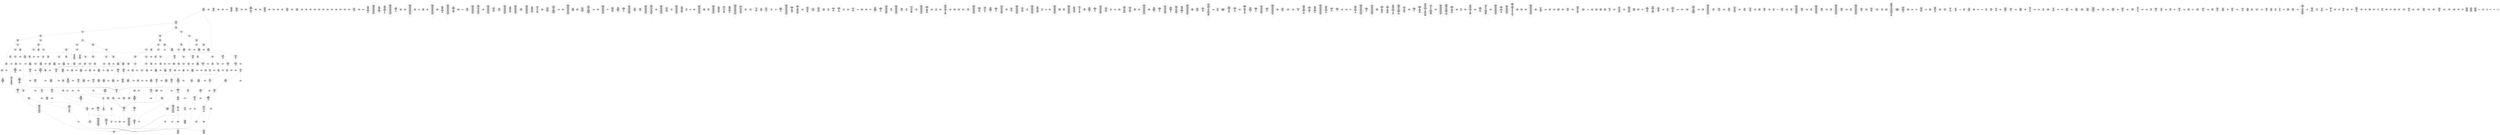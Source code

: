 /* Generated by GvGen v.1.0 (https://www.github.com/stricaud/gvgen) */

digraph G {
compound=true;
   node1 [label="[anywhere]"];
   node2 [label="# 0x0
PUSHX Data
PUSHX Data
MSTORE
PUSHX LogicData
CALLDATASIZE
LT
PUSHX Data
JUMPI
"];
   node3 [label="# 0xd
PUSHX Data
CALLDATALOAD
PUSHX BitData
SHR
PUSHX LogicData
GT
PUSHX Data
JUMPI
"];
   node4 [label="# 0x1e
PUSHX LogicData
GT
PUSHX Data
JUMPI
"];
   node5 [label="# 0x29
PUSHX LogicData
GT
PUSHX Data
JUMPI
"];
   node6 [label="# 0x34
PUSHX LogicData
GT
PUSHX Data
JUMPI
"];
   node7 [label="# 0x3f
PUSHX LogicData
EQ
PUSHX Data
JUMPI
"];
   node8 [label="# 0x4a
PUSHX LogicData
EQ
PUSHX Data
JUMPI
"];
   node9 [label="# 0x55
PUSHX LogicData
EQ
PUSHX Data
JUMPI
"];
   node10 [label="# 0x60
PUSHX Data
REVERT
"];
   node11 [label="# 0x64
JUMPDEST
PUSHX LogicData
EQ
PUSHX Data
JUMPI
"];
   node12 [label="# 0x70
PUSHX LogicData
EQ
PUSHX Data
JUMPI
"];
   node13 [label="# 0x7b
PUSHX Data
REVERT
"];
   node14 [label="# 0x7f
JUMPDEST
PUSHX LogicData
GT
PUSHX Data
JUMPI
"];
   node15 [label="# 0x8b
PUSHX LogicData
EQ
PUSHX Data
JUMPI
"];
   node16 [label="# 0x96
PUSHX LogicData
EQ
PUSHX Data
JUMPI
"];
   node17 [label="# 0xa1
PUSHX LogicData
EQ
PUSHX Data
JUMPI
"];
   node18 [label="# 0xac
PUSHX Data
REVERT
"];
   node19 [label="# 0xb0
JUMPDEST
PUSHX LogicData
EQ
PUSHX Data
JUMPI
"];
   node20 [label="# 0xbc
PUSHX LogicData
EQ
PUSHX Data
JUMPI
"];
   node21 [label="# 0xc7
PUSHX Data
REVERT
"];
   node22 [label="# 0xcb
JUMPDEST
PUSHX LogicData
GT
PUSHX Data
JUMPI
"];
   node23 [label="# 0xd7
PUSHX LogicData
GT
PUSHX Data
JUMPI
"];
   node24 [label="# 0xe2
PUSHX LogicData
EQ
PUSHX Data
JUMPI
"];
   node25 [label="# 0xed
PUSHX LogicData
EQ
PUSHX Data
JUMPI
"];
   node26 [label="# 0xf8
PUSHX LogicData
EQ
PUSHX Data
JUMPI
"];
   node27 [label="# 0x103
PUSHX Data
REVERT
"];
   node28 [label="# 0x107
JUMPDEST
PUSHX LogicData
EQ
PUSHX Data
JUMPI
"];
   node29 [label="# 0x113
PUSHX LogicData
EQ
PUSHX Data
JUMPI
"];
   node30 [label="# 0x11e
PUSHX Data
REVERT
"];
   node31 [label="# 0x122
JUMPDEST
PUSHX LogicData
EQ
PUSHX Data
JUMPI
"];
   node32 [label="# 0x12e
PUSHX LogicData
EQ
PUSHX Data
JUMPI
"];
   node33 [label="# 0x139
PUSHX LogicData
EQ
PUSHX Data
JUMPI
"];
   node34 [label="# 0x144
PUSHX LogicData
EQ
PUSHX Data
JUMPI
"];
   node35 [label="# 0x14f
PUSHX Data
REVERT
"];
   node36 [label="# 0x153
JUMPDEST
PUSHX LogicData
GT
PUSHX Data
JUMPI
"];
   node37 [label="# 0x15f
PUSHX LogicData
GT
PUSHX Data
JUMPI
"];
   node38 [label="# 0x16a
PUSHX LogicData
GT
PUSHX Data
JUMPI
"];
   node39 [label="# 0x175
PUSHX LogicData
EQ
PUSHX Data
JUMPI
"];
   node40 [label="# 0x180
PUSHX LogicData
EQ
PUSHX Data
JUMPI
"];
   node41 [label="# 0x18b
PUSHX LogicData
EQ
PUSHX Data
JUMPI
"];
   node42 [label="# 0x196
PUSHX Data
REVERT
"];
   node43 [label="# 0x19a
JUMPDEST
PUSHX LogicData
EQ
PUSHX Data
JUMPI
"];
   node44 [label="# 0x1a6
PUSHX LogicData
EQ
PUSHX Data
JUMPI
"];
   node45 [label="# 0x1b1
PUSHX Data
REVERT
"];
   node46 [label="# 0x1b5
JUMPDEST
PUSHX LogicData
EQ
PUSHX Data
JUMPI
"];
   node47 [label="# 0x1c1
PUSHX LogicData
EQ
PUSHX Data
JUMPI
"];
   node48 [label="# 0x1cc
PUSHX LogicData
EQ
PUSHX Data
JUMPI
"];
   node49 [label="# 0x1d7
PUSHX LogicData
EQ
PUSHX Data
JUMPI
"];
   node50 [label="# 0x1e2
PUSHX Data
REVERT
"];
   node51 [label="# 0x1e6
JUMPDEST
PUSHX LogicData
GT
PUSHX Data
JUMPI
"];
   node52 [label="# 0x1f2
PUSHX LogicData
GT
PUSHX Data
JUMPI
"];
   node53 [label="# 0x1fd
PUSHX LogicData
EQ
PUSHX Data
JUMPI
"];
   node54 [label="# 0x208
PUSHX LogicData
EQ
PUSHX Data
JUMPI
"];
   node55 [label="# 0x213
PUSHX LogicData
EQ
PUSHX Data
JUMPI
"];
   node56 [label="# 0x21e
PUSHX Data
REVERT
"];
   node57 [label="# 0x222
JUMPDEST
PUSHX LogicData
EQ
PUSHX Data
JUMPI
"];
   node58 [label="# 0x22e
PUSHX LogicData
EQ
PUSHX Data
JUMPI
"];
   node59 [label="# 0x239
PUSHX Data
REVERT
"];
   node60 [label="# 0x23d
JUMPDEST
PUSHX LogicData
EQ
PUSHX Data
JUMPI
"];
   node61 [label="# 0x249
PUSHX LogicData
EQ
PUSHX Data
JUMPI
"];
   node62 [label="# 0x254
PUSHX LogicData
EQ
PUSHX Data
JUMPI
"];
   node63 [label="# 0x25f
PUSHX LogicData
EQ
PUSHX Data
JUMPI
"];
   node64 [label="# 0x26a
JUMPDEST
PUSHX Data
REVERT
"];
   node65 [label="# 0x26f
JUMPDEST
CALLVALUE
ISZERO
PUSHX Data
JUMPI
"];
   node66 [label="# 0x277
PUSHX Data
REVERT
"];
   node67 [label="# 0x27b
JUMPDEST
PUSHX Data
PUSHX Data
CALLDATASIZE
PUSHX Data
PUSHX Data
JUMP
"];
   node68 [label="# 0x28a
JUMPDEST
PUSHX Data
JUMP
"];
   node69 [label="# 0x28f
JUMPDEST
PUSHX MemData
MLOAD
ISZERO
ISZERO
MSTORE
PUSHX ArithData
ADD
"];
   node70 [label="# 0x29b
JUMPDEST
PUSHX MemData
MLOAD
SUB
RETURN
"];
   node71 [label="# 0x2a4
JUMPDEST
CALLVALUE
ISZERO
PUSHX Data
JUMPI
"];
   node72 [label="# 0x2ac
PUSHX Data
REVERT
"];
   node73 [label="# 0x2b0
JUMPDEST
PUSHX Data
MLOAD
ADD
MSTORE
PUSHX Data
MSTORE
PUSHX Data
PUSHX ArithData
ADD
MSTORE
"];
   node74 [label="# 0x2e6
JUMPDEST
PUSHX MemData
MLOAD
PUSHX Data
PUSHX Data
JUMP
"];
   node75 [label="# 0x2f3
JUMPDEST
CALLVALUE
ISZERO
PUSHX Data
JUMPI
"];
   node76 [label="# 0x2fb
PUSHX Data
REVERT
"];
   node77 [label="# 0x2ff
JUMPDEST
PUSHX Data
PUSHX Data
CALLDATASIZE
PUSHX Data
PUSHX Data
JUMP
"];
   node78 [label="# 0x30e
JUMPDEST
PUSHX Data
JUMP
"];
   node79 [label="# 0x313
JUMPDEST
PUSHX MemData
MLOAD
PUSHX ArithData
PUSHX BitData
PUSHX BitData
SHL
SUB
AND
MSTORE
PUSHX ArithData
ADD
PUSHX Data
JUMP
"];
   node80 [label="# 0x32b
JUMPDEST
CALLVALUE
ISZERO
PUSHX Data
JUMPI
"];
   node81 [label="# 0x333
PUSHX Data
REVERT
"];
   node82 [label="# 0x337
JUMPDEST
PUSHX Data
PUSHX Data
CALLDATASIZE
PUSHX Data
PUSHX Data
JUMP
"];
   node83 [label="# 0x346
JUMPDEST
PUSHX Data
JUMP
"];
   node84 [label="# 0x34b
JUMPDEST
STOP
"];
   node85 [label="# 0x34d
JUMPDEST
CALLVALUE
ISZERO
PUSHX Data
JUMPI
"];
   node86 [label="# 0x355
PUSHX Data
REVERT
"];
   node87 [label="# 0x359
JUMPDEST
PUSHX StorData
SLOAD
PUSHX Data
PUSHX Data
DIV
PUSHX BitData
AND
JUMP
"];
   node88 [label="# 0x380
JUMPDEST
PUSHX MemData
MLOAD
PUSHX BitData
AND
MSTORE
PUSHX ArithData
ADD
PUSHX Data
JUMP
"];
   node89 [label="# 0x393
JUMPDEST
CALLVALUE
ISZERO
PUSHX Data
JUMPI
"];
   node90 [label="# 0x39b
PUSHX Data
REVERT
"];
   node91 [label="# 0x39f
JUMPDEST
PUSHX Data
PUSHX Data
CALLDATASIZE
PUSHX Data
PUSHX Data
JUMP
"];
   node92 [label="# 0x3ae
JUMPDEST
PUSHX Data
PUSHX Data
MSTORE
PUSHX Data
MSTORE
PUSHX Data
SHA3
SLOAD
PUSHX BitData
AND
JUMP
"];
   node93 [label="# 0x3c3
JUMPDEST
PUSHX MemData
MLOAD
PUSHX BitData
AND
MSTORE
PUSHX ArithData
ADD
PUSHX Data
JUMP
"];
   node94 [label="# 0x3d5
JUMPDEST
CALLVALUE
ISZERO
PUSHX Data
JUMPI
"];
   node95 [label="# 0x3dd
PUSHX Data
REVERT
"];
   node96 [label="# 0x3e1
JUMPDEST
PUSHX Data
PUSHX Data
CALLDATASIZE
PUSHX Data
PUSHX Data
JUMP
"];
   node97 [label="# 0x3f0
JUMPDEST
PUSHX Data
JUMP
"];
   node98 [label="# 0x3f5
JUMPDEST
CALLVALUE
ISZERO
PUSHX Data
JUMPI
"];
   node99 [label="# 0x3fd
PUSHX Data
REVERT
"];
   node100 [label="# 0x401
JUMPDEST
PUSHX Data
PUSHX Data
CALLDATASIZE
PUSHX Data
PUSHX Data
JUMP
"];
   node101 [label="# 0x410
JUMPDEST
PUSHX Data
JUMP
"];
   node102 [label="# 0x415
JUMPDEST
PUSHX Data
MLOAD
PUSHX ArithData
PUSHX BitData
PUSHX BitData
SHL
SUB
AND
MSTORE
PUSHX ArithData
ADD
MSTORE
ADD
PUSHX Data
JUMP
"];
   node103 [label="# 0x434
JUMPDEST
CALLVALUE
ISZERO
PUSHX Data
JUMPI
"];
   node104 [label="# 0x43c
PUSHX Data
REVERT
"];
   node105 [label="# 0x440
JUMPDEST
PUSHX Data
PUSHX Data
JUMP
"];
   node106 [label="# 0x449
JUMPDEST
PUSHX Data
PUSHX Data
CALLDATASIZE
PUSHX Data
PUSHX Data
JUMP
"];
   node107 [label="# 0x457
JUMPDEST
PUSHX Data
JUMP
"];
   node108 [label="# 0x45c
JUMPDEST
CALLVALUE
ISZERO
PUSHX Data
JUMPI
"];
   node109 [label="# 0x464
PUSHX Data
REVERT
"];
   node110 [label="# 0x468
JUMPDEST
PUSHX Data
PUSHX Data
JUMP
"];
   node111 [label="# 0x471
JUMPDEST
CALLVALUE
ISZERO
PUSHX Data
JUMPI
"];
   node112 [label="# 0x479
PUSHX Data
REVERT
"];
   node113 [label="# 0x47d
JUMPDEST
PUSHX Data
PUSHX Data
CALLDATASIZE
PUSHX Data
PUSHX Data
JUMP
"];
   node114 [label="# 0x48c
JUMPDEST
PUSHX Data
JUMP
"];
   node115 [label="# 0x491
JUMPDEST
CALLVALUE
ISZERO
PUSHX Data
JUMPI
"];
   node116 [label="# 0x499
PUSHX Data
REVERT
"];
   node117 [label="# 0x49d
JUMPDEST
PUSHX Data
PUSHX Data
CALLDATASIZE
PUSHX Data
PUSHX Data
JUMP
"];
   node118 [label="# 0x4ac
JUMPDEST
PUSHX Data
PUSHX Data
MSTORE
PUSHX Data
MSTORE
PUSHX Data
SHA3
SLOAD
PUSHX BitData
AND
JUMP
"];
   node119 [label="# 0x4c1
JUMPDEST
CALLVALUE
ISZERO
PUSHX Data
JUMPI
"];
   node120 [label="# 0x4c9
PUSHX Data
REVERT
"];
   node121 [label="# 0x4cd
JUMPDEST
PUSHX Data
PUSHX Data
CALLDATASIZE
PUSHX Data
PUSHX Data
JUMP
"];
   node122 [label="# 0x4dc
JUMPDEST
PUSHX Data
JUMP
"];
   node123 [label="# 0x4e1
JUMPDEST
PUSHX Data
PUSHX Data
CALLDATASIZE
PUSHX Data
PUSHX Data
JUMP
"];
   node124 [label="# 0x4ef
JUMPDEST
PUSHX Data
JUMP
"];
   node125 [label="# 0x4f4
JUMPDEST
CALLVALUE
ISZERO
PUSHX Data
JUMPI
"];
   node126 [label="# 0x4fc
PUSHX Data
REVERT
"];
   node127 [label="# 0x500
JUMPDEST
PUSHX Data
PUSHX Data
CALLDATASIZE
PUSHX Data
PUSHX Data
JUMP
"];
   node128 [label="# 0x50f
JUMPDEST
PUSHX Data
JUMP
"];
   node129 [label="# 0x514
JUMPDEST
CALLVALUE
ISZERO
PUSHX Data
JUMPI
"];
   node130 [label="# 0x51c
PUSHX Data
REVERT
"];
   node131 [label="# 0x520
JUMPDEST
PUSHX Data
PUSHX Data
JUMP
"];
   node132 [label="# 0x529
JUMPDEST
CALLVALUE
ISZERO
PUSHX Data
JUMPI
"];
   node133 [label="# 0x531
PUSHX Data
REVERT
"];
   node134 [label="# 0x535
JUMPDEST
PUSHX Data
PUSHX Data
CALLDATASIZE
PUSHX Data
PUSHX Data
JUMP
"];
   node135 [label="# 0x544
JUMPDEST
PUSHX Data
JUMP
"];
   node136 [label="# 0x549
JUMPDEST
PUSHX MemData
MLOAD
MSTORE
PUSHX ArithData
ADD
PUSHX Data
JUMP
"];
   node137 [label="# 0x557
JUMPDEST
CALLVALUE
ISZERO
PUSHX Data
JUMPI
"];
   node138 [label="# 0x55f
PUSHX Data
REVERT
"];
   node139 [label="# 0x563
JUMPDEST
PUSHX Data
PUSHX Data
JUMP
"];
   node140 [label="# 0x56c
JUMPDEST
CALLVALUE
ISZERO
PUSHX Data
JUMPI
"];
   node141 [label="# 0x574
PUSHX Data
REVERT
"];
   node142 [label="# 0x578
JUMPDEST
PUSHX Data
PUSHX Data
CALLDATASIZE
PUSHX Data
PUSHX Data
JUMP
"];
   node143 [label="# 0x587
JUMPDEST
PUSHX Data
JUMP
"];
   node144 [label="# 0x58c
JUMPDEST
PUSHX MemData
MLOAD
PUSHX Data
PUSHX Data
JUMP
"];
   node145 [label="# 0x599
JUMPDEST
CALLVALUE
ISZERO
PUSHX Data
JUMPI
"];
   node146 [label="# 0x5a1
PUSHX Data
REVERT
"];
   node147 [label="# 0x5a5
JUMPDEST
PUSHX StorData
SLOAD
PUSHX BitData
AND
PUSHX Data
DIV
AND
PUSHX Data
MLOAD
ISZERO
ISZERO
MSTORE
ISZERO
ISZERO
PUSHX ArithData
ADD
MSTORE
ADD
PUSHX Data
JUMP
"];
   node148 [label="# 0x5cc
JUMPDEST
CALLVALUE
ISZERO
PUSHX Data
JUMPI
"];
   node149 [label="# 0x5d4
PUSHX Data
REVERT
"];
   node150 [label="# 0x5d8
JUMPDEST
PUSHX StorData
SLOAD
PUSHX ArithData
PUSHX BitData
PUSHX BitData
SHL
SUB
AND
PUSHX Data
JUMP
"];
   node151 [label="# 0x5ea
JUMPDEST
CALLVALUE
ISZERO
PUSHX Data
JUMPI
"];
   node152 [label="# 0x5f2
PUSHX Data
REVERT
"];
   node153 [label="# 0x5f6
JUMPDEST
PUSHX Data
MLOAD
ADD
MSTORE
PUSHX Data
MSTORE
PUSHX Data
PUSHX ArithData
ADD
MSTORE
PUSHX Data
JUMP
"];
   node154 [label="# 0x630
JUMPDEST
CALLVALUE
ISZERO
PUSHX Data
JUMPI
"];
   node155 [label="# 0x638
PUSHX Data
REVERT
"];
   node156 [label="# 0x63c
JUMPDEST
PUSHX Data
PUSHX Data
CALLDATASIZE
PUSHX Data
PUSHX Data
JUMP
"];
   node157 [label="# 0x64b
JUMPDEST
PUSHX Data
JUMP
"];
   node158 [label="# 0x650
JUMPDEST
CALLVALUE
ISZERO
PUSHX Data
JUMPI
"];
   node159 [label="# 0x658
PUSHX Data
REVERT
"];
   node160 [label="# 0x65c
JUMPDEST
PUSHX Data
PUSHX Data
CALLDATASIZE
PUSHX Data
PUSHX Data
JUMP
"];
   node161 [label="# 0x66b
JUMPDEST
PUSHX Data
JUMP
"];
   node162 [label="# 0x670
JUMPDEST
PUSHX Data
PUSHX Data
CALLDATASIZE
PUSHX Data
PUSHX Data
JUMP
"];
   node163 [label="# 0x67e
JUMPDEST
PUSHX Data
JUMP
"];
   node164 [label="# 0x683
JUMPDEST
CALLVALUE
ISZERO
PUSHX Data
JUMPI
"];
   node165 [label="# 0x68b
PUSHX Data
REVERT
"];
   node166 [label="# 0x68f
JUMPDEST
PUSHX Data
PUSHX Data
CALLDATASIZE
PUSHX Data
PUSHX Data
JUMP
"];
   node167 [label="# 0x69e
JUMPDEST
PUSHX Data
JUMP
"];
   node168 [label="# 0x6a3
JUMPDEST
CALLVALUE
ISZERO
PUSHX Data
JUMPI
"];
   node169 [label="# 0x6ab
PUSHX Data
REVERT
"];
   node170 [label="# 0x6af
JUMPDEST
PUSHX Data
PUSHX Data
CALLDATASIZE
PUSHX Data
PUSHX Data
JUMP
"];
   node171 [label="# 0x6be
JUMPDEST
PUSHX Data
JUMP
"];
   node172 [label="# 0x6c3
JUMPDEST
CALLVALUE
ISZERO
PUSHX Data
JUMPI
"];
   node173 [label="# 0x6cb
PUSHX Data
REVERT
"];
   node174 [label="# 0x6cf
JUMPDEST
PUSHX Data
PUSHX Data
CALLDATASIZE
PUSHX Data
PUSHX Data
JUMP
"];
   node175 [label="# 0x6de
JUMPDEST
PUSHX Data
JUMP
"];
   node176 [label="# 0x6e3
JUMPDEST
CALLVALUE
ISZERO
PUSHX Data
JUMPI
"];
   node177 [label="# 0x6eb
PUSHX Data
REVERT
"];
   node178 [label="# 0x6ef
JUMPDEST
PUSHX Data
PUSHX Data
CALLDATASIZE
PUSHX Data
PUSHX Data
JUMP
"];
   node179 [label="# 0x6fe
JUMPDEST
PUSHX Data
JUMP
"];
   node180 [label="# 0x703
JUMPDEST
CALLVALUE
ISZERO
PUSHX Data
JUMPI
"];
   node181 [label="# 0x70b
PUSHX Data
REVERT
"];
   node182 [label="# 0x70f
JUMPDEST
PUSHX Data
PUSHX Data
CALLDATASIZE
PUSHX Data
PUSHX Data
JUMP
"];
   node183 [label="# 0x71e
JUMPDEST
PUSHX Data
JUMP
"];
   node184 [label="# 0x723
JUMPDEST
CALLVALUE
ISZERO
PUSHX Data
JUMPI
"];
   node185 [label="# 0x72b
PUSHX Data
REVERT
"];
   node186 [label="# 0x72f
JUMPDEST
PUSHX Data
PUSHX Data
CALLDATASIZE
PUSHX Data
PUSHX Data
JUMP
"];
   node187 [label="# 0x73e
JUMPDEST
PUSHX Data
JUMP
"];
   node188 [label="# 0x743
JUMPDEST
CALLVALUE
ISZERO
PUSHX Data
JUMPI
"];
   node189 [label="# 0x74b
PUSHX Data
REVERT
"];
   node190 [label="# 0x74f
JUMPDEST
PUSHX Data
PUSHX Data
CALLDATASIZE
PUSHX Data
PUSHX Data
JUMP
"];
   node191 [label="# 0x75e
JUMPDEST
PUSHX Data
JUMP
"];
   node192 [label="# 0x763
JUMPDEST
CALLVALUE
ISZERO
PUSHX Data
JUMPI
"];
   node193 [label="# 0x76b
PUSHX Data
REVERT
"];
   node194 [label="# 0x76f
JUMPDEST
PUSHX StorData
SLOAD
PUSHX Data
PUSHX ArithData
PUSHX BitData
PUSHX BitData
SHL
SUB
AND
JUMP
"];
   node195 [label="# 0x783
JUMPDEST
CALLVALUE
ISZERO
PUSHX Data
JUMPI
"];
   node196 [label="# 0x78b
PUSHX Data
REVERT
"];
   node197 [label="# 0x78f
JUMPDEST
PUSHX Data
PUSHX Data
JUMP
"];
   node198 [label="# 0x798
JUMPDEST
CALLVALUE
ISZERO
PUSHX Data
JUMPI
"];
   node199 [label="# 0x7a0
PUSHX Data
REVERT
"];
   node200 [label="# 0x7a4
JUMPDEST
PUSHX Data
PUSHX Data
CALLDATASIZE
PUSHX Data
PUSHX Data
JUMP
"];
   node201 [label="# 0x7b3
JUMPDEST
PUSHX Data
JUMP
"];
   node202 [label="# 0x7b8
JUMPDEST
CALLVALUE
ISZERO
PUSHX Data
JUMPI
"];
   node203 [label="# 0x7c0
PUSHX Data
REVERT
"];
   node204 [label="# 0x7c4
JUMPDEST
PUSHX Data
PUSHX Data
CALLDATASIZE
PUSHX Data
PUSHX Data
JUMP
"];
   node205 [label="# 0x7d3
JUMPDEST
PUSHX Data
JUMP
"];
   node206 [label="# 0x7d8
JUMPDEST
PUSHX Data
PUSHX BitData
AND
PUSHX LogicData
EQ
PUSHX Data
JUMPI
"];
   node207 [label="# 0x825
PUSHX Data
PUSHX Data
JUMP
"];
   node208 [label="# 0x82e
JUMPDEST
JUMP
"];
   node209 [label="# 0x834
JUMPDEST
PUSHX Data
MSTORE
PUSHX Data
PUSHX Data
MSTORE
PUSHX Data
SHA3
SLOAD
PUSHX ArithData
PUSHX BitData
PUSHX BitData
SHL
SUB
AND
PUSHX Data
JUMPI
"];
   node210 [label="# 0x851
PUSHX MemData
MLOAD
PUSHX BitData
PUSHX BitData
SHL
MSTORE
PUSHX Data
PUSHX ArithData
ADD
MSTORE
PUSHX Data
PUSHX ArithData
ADD
MSTORE
PUSHX Data
PUSHX ArithData
ADD
MSTORE
PUSHX Data
PUSHX ArithData
ADD
MSTORE
PUSHX ArithData
ADD
"];
   node211 [label="# 0x8ba
JUMPDEST
PUSHX MemData
MLOAD
SUB
REVERT
"];
   node212 [label="# 0x8c3
JUMPDEST
PUSHX Data
MSTORE
PUSHX Data
PUSHX Data
MSTORE
PUSHX Data
SHA3
SLOAD
PUSHX ArithData
PUSHX BitData
PUSHX BitData
SHL
SUB
AND
JUMP
"];
   node213 [label="# 0x8df
JUMPDEST
PUSHX Data
MSTORE
PUSHX Data
PUSHX Data
MSTORE
PUSHX Data
SHA3
SLOAD
PUSHX ArithData
PUSHX BitData
PUSHX BitData
SHL
SUB
AND
AND
EQ
ISZERO
PUSHX Data
JUMPI
"];
   node214 [label="# 0x904
PUSHX MemData
MLOAD
PUSHX BitData
PUSHX BitData
SHL
MSTORE
PUSHX Data
PUSHX ArithData
ADD
MSTORE
PUSHX Data
PUSHX ArithData
ADD
MSTORE
PUSHX Data
PUSHX ArithData
ADD
MSTORE
PUSHX Data
PUSHX ArithData
ADD
MSTORE
PUSHX ArithData
ADD
PUSHX Data
JUMP
"];
   node215 [label="# 0x971
JUMPDEST
CALLER
PUSHX ArithData
PUSHX BitData
PUSHX BitData
SHL
SUB
AND
EQ
PUSHX Data
JUMPI
"];
   node216 [label="# 0x983
PUSHX Data
CALLER
PUSHX Data
JUMP
"];
   node217 [label="# 0x98d
JUMPDEST
PUSHX Data
JUMPI
"];
   node218 [label="# 0x992
PUSHX MemData
MLOAD
PUSHX BitData
PUSHX BitData
SHL
MSTORE
PUSHX Data
PUSHX ArithData
ADD
MSTORE
PUSHX Data
PUSHX ArithData
ADD
MSTORE
PUSHX Data
PUSHX ArithData
ADD
MSTORE
PUSHX Data
PUSHX ArithData
ADD
MSTORE
PUSHX ArithData
ADD
PUSHX Data
JUMP
"];
   node219 [label="# 0x9ff
JUMPDEST
PUSHX Data
PUSHX Data
JUMP
"];
   node220 [label="# 0xa09
JUMPDEST
JUMP
"];
   node221 [label="# 0xa0e
JUMPDEST
PUSHX Data
CALLER
PUSHX Data
JUMP
"];
   node222 [label="# 0xa18
JUMPDEST
PUSHX Data
JUMPI
"];
   node223 [label="# 0xa1d
PUSHX MemData
MLOAD
PUSHX BitData
PUSHX BitData
SHL
MSTORE
PUSHX Data
PUSHX ArithData
ADD
MSTORE
PUSHX Data
PUSHX ArithData
ADD
MSTORE
PUSHX Data
PUSHX ArithData
ADD
MSTORE
PUSHX Data
PUSHX ArithData
ADD
MSTORE
PUSHX ArithData
ADD
PUSHX Data
JUMP
"];
   node224 [label="# 0xa8a
JUMPDEST
PUSHX Data
PUSHX Data
JUMP
"];
   node225 [label="# 0xa95
JUMPDEST
PUSHX Data
MSTORE
PUSHX Data
PUSHX Data
MSTORE
PUSHX Data
SHA3
SLOAD
PUSHX ArithData
PUSHX BitData
PUSHX BitData
SHL
SUB
AND
PUSHX Data
JUMPI
"];
   node226 [label="# 0xab4
PUSHX MemData
MLOAD
PUSHX BitData
PUSHX BitData
SHL
MSTORE
PUSHX Data
PUSHX ArithData
ADD
MSTORE
PUSHX Data
PUSHX ArithData
ADD
MSTORE
PUSHX Data
PUSHX ArithData
ADD
MSTORE
PUSHX Data
PUSHX ArithData
ADD
MSTORE
PUSHX ArithData
ADD
PUSHX Data
JUMP
"];
   node227 [label="# 0xb21
JUMPDEST
PUSHX StorData
SLOAD
PUSHX ArithData
PUSHX BitData
PUSHX BitData
SHL
SUB
AND
PUSHX Data
PUSHX StorData
SLOAD
PUSHX Data
PUSHX Data
JUMP
"];
   node228 [label="# 0xb3e
JUMPDEST
PUSHX Data
PUSHX Data
JUMP
"];
   node229 [label="# 0xb48
JUMPDEST
"];
   node230 [label="# 0xb4d
JUMPDEST
JUMP
"];
   node231 [label="# 0xb54
JUMPDEST
CALLER
PUSHX Data
PUSHX StorData
SLOAD
PUSHX ArithData
PUSHX BitData
PUSHX BitData
SHL
SUB
AND
JUMP
"];
   node232 [label="# 0xb67
JUMPDEST
PUSHX ArithData
PUSHX BitData
PUSHX BitData
SHL
SUB
AND
EQ
PUSHX Data
JUMPI
"];
   node233 [label="# 0xb76
PUSHX MemData
MLOAD
PUSHX BitData
PUSHX BitData
SHL
MSTORE
PUSHX Data
PUSHX ArithData
ADD
MSTORE
PUSHX ArithData
ADD
MSTORE
PUSHX Data
PUSHX ArithData
ADD
MSTORE
PUSHX ArithData
ADD
PUSHX Data
JUMP
"];
   node234 [label="# 0xbbd
JUMPDEST
PUSHX StorData
SLOAD
PUSHX BitData
AND
PUSHX BitData
AND
ISZERO
OR
SSTORE
JUMP
"];
   node235 [label="# 0xbef
JUMPDEST
PUSHX StorData
SLOAD
PUSHX BitData
AND
PUSHX Data
JUMPI
"];
   node236 [label="# 0xbfa
PUSHX MemData
MLOAD
PUSHX BitData
PUSHX BitData
SHL
MSTORE
PUSHX Data
PUSHX ArithData
ADD
MSTORE
PUSHX Data
PUSHX ArithData
ADD
MSTORE
PUSHX Data
PUSHX ArithData
ADD
MSTORE
PUSHX ArithData
ADD
PUSHX Data
JUMP
"];
   node237 [label="# 0xc41
JUMPDEST
PUSHX Data
CALLER
PUSHX ArithData
ADD
PUSHX ArithData
DIV
MUL
PUSHX ArithData
ADD
PUSHX MemData
MLOAD
ADD
PUSHX Data
MSTORE
MSTORE
PUSHX ArithData
ADD
CALLDATACOPY
PUSHX Data
ADD
MSTORE
PUSHX Data
JUMP
"];
   node238 [label="# 0xc81
JUMPDEST
PUSHX Data
JUMPI
"];
   node239 [label="# 0xc86
PUSHX MemData
MLOAD
PUSHX BitData
PUSHX BitData
SHL
MSTORE
PUSHX Data
PUSHX ArithData
ADD
MSTORE
PUSHX Data
PUSHX ArithData
ADD
MSTORE
PUSHX Data
PUSHX ArithData
ADD
MSTORE
PUSHX ArithData
ADD
PUSHX Data
JUMP
"];
   node240 [label="# 0xccd
JUMPDEST
PUSHX StorData
SLOAD
PUSHX Data
PUSHX Data
DIV
PUSHX BitData
AND
PUSHX Data
PUSHX Data
JUMP
"];
   node241 [label="# 0xcf8
JUMPDEST
PUSHX BitData
AND
PUSHX LogicData
LT
PUSHX Data
JUMPI
"];
   node242 [label="# 0xd08
PUSHX MemData
MLOAD
PUSHX BitData
PUSHX BitData
SHL
MSTORE
PUSHX Data
PUSHX ArithData
ADD
MSTORE
PUSHX Data
PUSHX ArithData
ADD
MSTORE
PUSHX Data
PUSHX ArithData
ADD
MSTORE
PUSHX ArithData
ADD
PUSHX Data
JUMP
"];
   node243 [label="# 0xd4f
JUMPDEST
CALLER
PUSHX Data
MSTORE
PUSHX Data
PUSHX Data
MSTORE
PUSHX Data
SHA3
SLOAD
PUSHX BitData
AND
ISZERO
PUSHX Data
JUMPI
"];
   node244 [label="# 0xd68
PUSHX MemData
MLOAD
PUSHX BitData
PUSHX BitData
SHL
MSTORE
PUSHX Data
PUSHX ArithData
ADD
MSTORE
PUSHX Data
PUSHX ArithData
ADD
MSTORE
PUSHX Data
PUSHX ArithData
ADD
MSTORE
PUSHX ArithData
ADD
PUSHX Data
JUMP
"];
   node245 [label="# 0xdaf
JUMPDEST
CALLVALUE
PUSHX LogicData
EQ
PUSHX Data
JUMPI
"];
   node246 [label="# 0xdbf
PUSHX MemData
MLOAD
PUSHX BitData
PUSHX BitData
SHL
MSTORE
PUSHX Data
PUSHX ArithData
ADD
MSTORE
PUSHX Data
PUSHX ArithData
ADD
MSTORE
PUSHX Data
PUSHX ArithData
ADD
MSTORE
PUSHX ArithData
ADD
PUSHX Data
JUMP
"];
   node247 [label="# 0xe06
JUMPDEST
CALLER
PUSHX Data
MSTORE
PUSHX Data
PUSHX Data
MSTORE
PUSHX Data
SHA3
SLOAD
PUSHX BitData
AND
PUSHX Data
PUSHX Data
JUMP
"];
   node248 [label="# 0xe24
JUMPDEST
PUSHX ArithData
EXP
SLOAD
PUSHX ArithData
MUL
NOT
AND
PUSHX BitData
AND
MUL
OR
SSTORE
PUSHX Data
CALLER
PUSHX Data
JUMP
"];
   node249 [label="# 0xe47
JUMPDEST
CALLER
PUSHX Data
PUSHX StorData
SLOAD
PUSHX ArithData
PUSHX BitData
PUSHX BitData
SHL
SUB
AND
JUMP
"];
   node250 [label="# 0xe5a
JUMPDEST
PUSHX ArithData
PUSHX BitData
PUSHX BitData
SHL
SUB
AND
EQ
PUSHX Data
JUMPI
"];
   node251 [label="# 0xe69
PUSHX MemData
MLOAD
PUSHX BitData
PUSHX BitData
SHL
MSTORE
PUSHX Data
PUSHX ArithData
ADD
MSTORE
PUSHX ArithData
ADD
MSTORE
PUSHX Data
PUSHX ArithData
ADD
MSTORE
PUSHX ArithData
ADD
PUSHX Data
JUMP
"];
   node252 [label="# 0xeb0
JUMPDEST
SELFBALANCE
PUSHX Data
CALLER
PUSHX Data
PUSHX Data
PUSHX Data
PUSHX Data
JUMP
"];
   node253 [label="# 0xec1
JUMPDEST
PUSHX Data
PUSHX Data
JUMP
"];
   node254 [label="# 0xecb
JUMPDEST
PUSHX MemData
MLOAD
PUSHX Data
PUSHX Data
CALL
RETURNDATASIZE
PUSHX LogicData
EQ
PUSHX Data
JUMPI
"];
   node255 [label="# 0xeec
PUSHX MemData
MLOAD
PUSHX BitData
NOT
PUSHX ArithData
RETURNDATASIZE
ADD
AND
ADD
PUSHX Data
MSTORE
RETURNDATASIZE
MSTORE
RETURNDATASIZE
PUSHX Data
PUSHX ArithData
ADD
RETURNDATACOPY
PUSHX Data
JUMP
"];
   node256 [label="# 0xf0d
JUMPDEST
PUSHX Data
"];
   node257 [label="# 0xf12
JUMPDEST
PUSHX Data
JUMPI
"];
   node258 [label="# 0xf1e
PUSHX MemData
MLOAD
PUSHX BitData
PUSHX BitData
SHL
MSTORE
PUSHX Data
PUSHX ArithData
ADD
MSTORE
PUSHX Data
PUSHX ArithData
ADD
MSTORE
PUSHX Data
PUSHX ArithData
ADD
MSTORE
PUSHX Data
PUSHX ArithData
ADD
MSTORE
PUSHX ArithData
ADD
PUSHX Data
JUMP
"];
   node259 [label="# 0xf8b
JUMPDEST
PUSHX Data
PUSHX Data
PUSHX Data
PUSHX Data
PUSHX Data
JUMP
"];
   node260 [label="# 0xfad
JUMPDEST
PUSHX Data
PUSHX Data
JUMP
"];
   node261 [label="# 0xfb7
JUMPDEST
PUSHX MemData
MLOAD
PUSHX Data
PUSHX Data
CALL
RETURNDATASIZE
PUSHX LogicData
EQ
PUSHX Data
JUMPI
"];
   node262 [label="# 0xfd8
PUSHX MemData
MLOAD
PUSHX BitData
NOT
PUSHX ArithData
RETURNDATASIZE
ADD
AND
ADD
PUSHX Data
MSTORE
RETURNDATASIZE
MSTORE
RETURNDATASIZE
PUSHX Data
PUSHX ArithData
ADD
RETURNDATACOPY
PUSHX Data
JUMP
"];
   node263 [label="# 0xff9
JUMPDEST
PUSHX Data
"];
   node264 [label="# 0xffe
JUMPDEST
PUSHX Data
JUMPI
"];
   node265 [label="# 0x100a
PUSHX MemData
MLOAD
PUSHX BitData
PUSHX BitData
SHL
MSTORE
PUSHX Data
PUSHX ArithData
ADD
MSTORE
PUSHX Data
PUSHX ArithData
ADD
MSTORE
PUSHX Data
PUSHX ArithData
ADD
MSTORE
PUSHX ArithData
ADD
PUSHX Data
JUMP
"];
   node266 [label="# 0x1051
JUMPDEST
JUMP
"];
   node267 [label="# 0x1055
JUMPDEST
PUSHX Data
PUSHX MemData
MLOAD
PUSHX ArithData
ADD
PUSHX Data
MSTORE
PUSHX Data
MSTORE
PUSHX Data
JUMP
"];
   node268 [label="# 0x1070
JUMPDEST
CALLER
PUSHX Data
PUSHX StorData
SLOAD
PUSHX ArithData
PUSHX BitData
PUSHX BitData
SHL
SUB
AND
JUMP
"];
   node269 [label="# 0x1083
JUMPDEST
PUSHX ArithData
PUSHX BitData
PUSHX BitData
SHL
SUB
AND
EQ
PUSHX Data
JUMPI
"];
   node270 [label="# 0x1092
PUSHX MemData
MLOAD
PUSHX BitData
PUSHX BitData
SHL
MSTORE
PUSHX Data
PUSHX ArithData
ADD
MSTORE
PUSHX ArithData
ADD
MSTORE
PUSHX Data
PUSHX ArithData
ADD
MSTORE
PUSHX ArithData
ADD
PUSHX Data
JUMP
"];
   node271 [label="# 0x10d9
JUMPDEST
MLOAD
PUSHX Data
PUSHX Data
PUSHX ArithData
ADD
PUSHX Data
JUMP
"];
   node272 [label="# 0x10ec
JUMPDEST
PUSHX StorData
SLOAD
PUSHX BitData
AND
PUSHX Data
JUMPI
"];
   node273 [label="# 0x10f7
PUSHX MemData
MLOAD
PUSHX BitData
PUSHX BitData
SHL
MSTORE
PUSHX Data
PUSHX ArithData
ADD
MSTORE
PUSHX Data
PUSHX ArithData
ADD
MSTORE
PUSHX Data
PUSHX ArithData
ADD
MSTORE
PUSHX ArithData
ADD
PUSHX Data
JUMP
"];
   node274 [label="# 0x113e
JUMPDEST
PUSHX Data
CALLER
PUSHX ArithData
ADD
PUSHX ArithData
DIV
MUL
PUSHX ArithData
ADD
PUSHX MemData
MLOAD
ADD
PUSHX Data
MSTORE
MSTORE
PUSHX ArithData
ADD
CALLDATACOPY
PUSHX Data
ADD
MSTORE
PUSHX Data
JUMP
"];
   node275 [label="# 0x117e
JUMPDEST
PUSHX Data
JUMPI
"];
   node276 [label="# 0x1183
PUSHX MemData
MLOAD
PUSHX BitData
PUSHX BitData
SHL
MSTORE
PUSHX Data
PUSHX ArithData
ADD
MSTORE
PUSHX Data
PUSHX ArithData
ADD
MSTORE
PUSHX Data
PUSHX ArithData
ADD
MSTORE
PUSHX ArithData
ADD
PUSHX Data
JUMP
"];
   node277 [label="# 0x11ca
JUMPDEST
PUSHX StorData
SLOAD
PUSHX Data
DIV
PUSHX BitData
AND
PUSHX Data
PUSHX Data
PUSHX Data
JUMP
"];
   node278 [label="# 0x11f6
JUMPDEST
LT
PUSHX Data
JUMPI
"];
   node279 [label="# 0x11fc
PUSHX MemData
MLOAD
PUSHX BitData
PUSHX BitData
SHL
MSTORE
PUSHX Data
PUSHX ArithData
ADD
MSTORE
PUSHX Data
PUSHX ArithData
ADD
MSTORE
PUSHX Data
PUSHX ArithData
ADD
MSTORE
PUSHX ArithData
ADD
PUSHX Data
JUMP
"];
   node280 [label="# 0x1243
JUMPDEST
CALLER
PUSHX Data
MSTORE
PUSHX Data
PUSHX Data
MSTORE
PUSHX Data
SHA3
SLOAD
PUSHX Data
PUSHX Data
PUSHX BitData
AND
PUSHX Data
JUMP
"];
   node281 [label="# 0x1263
JUMPDEST
LT
ISZERO
PUSHX Data
JUMPI
"];
   node282 [label="# 0x126b
ISZERO
ISZERO
"];
   node283 [label="# 0x126f
JUMPDEST
PUSHX Data
JUMPI
"];
   node284 [label="# 0x1274
PUSHX MemData
MLOAD
PUSHX BitData
PUSHX BitData
SHL
MSTORE
PUSHX Data
PUSHX ArithData
ADD
MSTORE
PUSHX Data
PUSHX ArithData
ADD
MSTORE
PUSHX Data
PUSHX ArithData
ADD
MSTORE
PUSHX ArithData
ADD
PUSHX Data
JUMP
"];
   node285 [label="# 0x12bb
JUMPDEST
PUSHX Data
PUSHX Data
PUSHX Data
JUMP
"];
   node286 [label="# 0x12cd
JUMPDEST
CALLVALUE
EQ
PUSHX Data
JUMPI
"];
   node287 [label="# 0x12d4
PUSHX MemData
MLOAD
PUSHX BitData
PUSHX BitData
SHL
MSTORE
PUSHX Data
PUSHX ArithData
ADD
MSTORE
PUSHX Data
PUSHX ArithData
ADD
MSTORE
PUSHX Data
PUSHX ArithData
ADD
MSTORE
PUSHX ArithData
ADD
PUSHX Data
JUMP
"];
   node288 [label="# 0x131b
JUMPDEST
CALLER
PUSHX Data
MSTORE
PUSHX Data
PUSHX Data
MSTORE
PUSHX Data
SHA3
SLOAD
PUSHX Data
PUSHX BitData
AND
PUSHX Data
JUMP
"];
   node289 [label="# 0x133d
JUMPDEST
PUSHX ArithData
EXP
SLOAD
PUSHX ArithData
MUL
NOT
AND
PUSHX BitData
AND
MUL
OR
SSTORE
PUSHX Data
CALLER
PUSHX Data
JUMP
"];
   node290 [label="# 0x1360
JUMPDEST
JUMP
"];
   node291 [label="# 0x1366
JUMPDEST
PUSHX Data
MSTORE
PUSHX Data
PUSHX Data
MSTORE
PUSHX Data
SHA3
SLOAD
PUSHX ArithData
PUSHX BitData
PUSHX BitData
SHL
SUB
AND
PUSHX Data
JUMPI
"];
   node292 [label="# 0x1384
PUSHX MemData
MLOAD
PUSHX BitData
PUSHX BitData
SHL
MSTORE
PUSHX Data
PUSHX ArithData
ADD
MSTORE
PUSHX Data
PUSHX ArithData
ADD
MSTORE
PUSHX Data
PUSHX ArithData
ADD
MSTORE
PUSHX Data
PUSHX ArithData
ADD
MSTORE
PUSHX ArithData
ADD
PUSHX Data
JUMP
"];
   node293 [label="# 0x13f1
JUMPDEST
PUSHX StorData
SLOAD
PUSHX Data
PUSHX Data
JUMP
"];
   node294 [label="# 0x13fe
JUMPDEST
PUSHX ArithData
ADD
PUSHX ArithData
DIV
MUL
PUSHX ArithData
ADD
PUSHX MemData
MLOAD
ADD
PUSHX Data
MSTORE
MSTORE
PUSHX ArithData
ADD
SLOAD
PUSHX Data
PUSHX Data
JUMP
"];
   node295 [label="# 0x142a
JUMPDEST
ISZERO
PUSHX Data
JUMPI
"];
   node296 [label="# 0x1431
PUSHX LogicData
LT
PUSHX Data
JUMPI
"];
   node297 [label="# 0x1439
PUSHX ArithData
SLOAD
DIV
MUL
MSTORE
PUSHX ArithData
ADD
PUSHX Data
JUMP
"];
   node298 [label="# 0x144c
JUMPDEST
ADD
PUSHX Data
MSTORE
PUSHX Data
PUSHX Data
SHA3
"];
   node299 [label="# 0x145a
JUMPDEST
SLOAD
MSTORE
PUSHX ArithData
ADD
PUSHX ArithData
ADD
GT
PUSHX Data
JUMPI
"];
   node300 [label="# 0x146e
SUB
PUSHX BitData
AND
ADD
"];
   node301 [label="# 0x1477
JUMPDEST
JUMP
"];
   node302 [label="# 0x147f
JUMPDEST
PUSHX Data
PUSHX ArithData
PUSHX BitData
PUSHX BitData
SHL
SUB
AND
PUSHX Data
JUMPI
"];
   node303 [label="# 0x1490
PUSHX MemData
MLOAD
PUSHX BitData
PUSHX BitData
SHL
MSTORE
PUSHX Data
PUSHX ArithData
ADD
MSTORE
PUSHX Data
PUSHX ArithData
ADD
MSTORE
PUSHX Data
PUSHX ArithData
ADD
MSTORE
PUSHX Data
PUSHX ArithData
ADD
MSTORE
PUSHX ArithData
ADD
PUSHX Data
JUMP
"];
   node304 [label="# 0x14fd
JUMPDEST
PUSHX ArithData
PUSHX BitData
PUSHX BitData
SHL
SUB
AND
PUSHX Data
MSTORE
PUSHX Data
PUSHX Data
MSTORE
PUSHX Data
SHA3
SLOAD
JUMP
"];
   node305 [label="# 0x1519
JUMPDEST
CALLER
PUSHX Data
PUSHX StorData
SLOAD
PUSHX ArithData
PUSHX BitData
PUSHX BitData
SHL
SUB
AND
JUMP
"];
   node306 [label="# 0x152c
JUMPDEST
PUSHX ArithData
PUSHX BitData
PUSHX BitData
SHL
SUB
AND
EQ
PUSHX Data
JUMPI
"];
   node307 [label="# 0x153b
PUSHX MemData
MLOAD
PUSHX BitData
PUSHX BitData
SHL
MSTORE
PUSHX Data
PUSHX ArithData
ADD
MSTORE
PUSHX ArithData
ADD
MSTORE
PUSHX Data
PUSHX ArithData
ADD
MSTORE
PUSHX ArithData
ADD
PUSHX Data
JUMP
"];
   node308 [label="# 0x1582
JUMPDEST
PUSHX Data
PUSHX Data
PUSHX Data
JUMP
"];
   node309 [label="# 0x158c
JUMPDEST
JUMP
"];
   node310 [label="# 0x158e
JUMPDEST
PUSHX ArithData
PUSHX BitData
PUSHX BitData
SHL
SUB
AND
PUSHX Data
MSTORE
PUSHX Data
PUSHX Data
MSTORE
PUSHX Data
SHA3
SLOAD
PUSHX Data
PUSHX LogicData
GT
ISZERO
PUSHX Data
JUMPI
"];
   node311 [label="# 0x15bc
PUSHX Data
PUSHX Data
JUMP
"];
   node312 [label="# 0x15c3
JUMPDEST
PUSHX MemData
MLOAD
MSTORE
PUSHX ArithData
MUL
PUSHX ArithData
ADD
ADD
PUSHX Data
MSTORE
ISZERO
PUSHX Data
JUMPI
"];
   node313 [label="# 0x15dd
PUSHX ArithData
ADD
PUSHX ArithData
MUL
CALLDATASIZE
CALLDATACOPY
ADD
"];
   node314 [label="# 0x15ec
JUMPDEST
PUSHX StorData
SLOAD
PUSHX Data
PUSHX Data
DIV
PUSHX BitData
AND
PUSHX Data
PUSHX Data
JUMP
"];
   node315 [label="# 0x161c
JUMPDEST
PUSHX BitData
AND
PUSHX Data
PUSHX Data
"];
   node316 [label="# 0x1627
JUMPDEST
LT
ISZERO
PUSHX Data
JUMPI
"];
   node317 [label="# 0x1630
PUSHX ArithData
PUSHX BitData
PUSHX BitData
SHL
SUB
AND
PUSHX Data
PUSHX Data
JUMP
"];
   node318 [label="# 0x1642
JUMPDEST
PUSHX ArithData
PUSHX BitData
PUSHX BitData
SHL
SUB
AND
EQ
ISZERO
PUSHX Data
JUMPI
"];
   node319 [label="# 0x1652
MLOAD
LT
PUSHX Data
JUMPI
"];
   node320 [label="# 0x165d
PUSHX Data
PUSHX Data
JUMP
"];
   node321 [label="# 0x1664
JUMPDEST
PUSHX ArithData
MUL
ADD
ADD
MSTORE
PUSHX Data
PUSHX Data
JUMP
"];
   node322 [label="# 0x1679
JUMPDEST
"];
   node323 [label="# 0x167d
JUMPDEST
PUSHX Data
PUSHX Data
JUMP
"];
   node324 [label="# 0x1687
JUMPDEST
PUSHX Data
JUMP
"];
   node325 [label="# 0x168f
JUMPDEST
JUMP
"];
   node326 [label="# 0x1699
JUMPDEST
CALLER
PUSHX Data
PUSHX StorData
SLOAD
PUSHX ArithData
PUSHX BitData
PUSHX BitData
SHL
SUB
AND
JUMP
"];
   node327 [label="# 0x16ac
JUMPDEST
PUSHX ArithData
PUSHX BitData
PUSHX BitData
SHL
SUB
AND
EQ
PUSHX Data
JUMPI
"];
   node328 [label="# 0x16bb
PUSHX MemData
MLOAD
PUSHX BitData
PUSHX BitData
SHL
MSTORE
PUSHX Data
PUSHX ArithData
ADD
MSTORE
PUSHX ArithData
ADD
MSTORE
PUSHX Data
PUSHX ArithData
ADD
MSTORE
PUSHX ArithData
ADD
PUSHX Data
JUMP
"];
   node329 [label="# 0x1702
JUMPDEST
MLOAD
MLOAD
EQ
PUSHX Data
JUMPI
"];
   node330 [label="# 0x170d
PUSHX MemData
MLOAD
PUSHX BitData
PUSHX BitData
SHL
MSTORE
PUSHX Data
PUSHX ArithData
ADD
MSTORE
PUSHX Data
PUSHX ArithData
ADD
MSTORE
PUSHX Data
PUSHX ArithData
ADD
MSTORE
PUSHX ArithData
ADD
PUSHX Data
JUMP
"];
   node331 [label="# 0x1754
JUMPDEST
PUSHX StorData
SLOAD
PUSHX Data
DIV
PUSHX BitData
AND
"];
   node332 [label="# 0x1779
JUMPDEST
LT
ISZERO
PUSHX Data
JUMPI
"];
   node333 [label="# 0x1782
PUSHX ArithData
MUL
PUSHX ArithData
ADD
ADD
MLOAD
PUSHX ArithData
MUL
PUSHX ArithData
ADD
ADD
MLOAD
PUSHX Data
EXTCODESIZE
ISZERO
ISZERO
JUMP
"];
   node334 [label="# 0x17a3
JUMPDEST
ISZERO
PUSHX Data
JUMPI
"];
   node335 [label="# 0x17a9
PUSHX MemData
MLOAD
PUSHX BitData
PUSHX BitData
SHL
MSTORE
PUSHX Data
PUSHX ArithData
ADD
MSTORE
PUSHX Data
PUSHX ArithData
ADD
MSTORE
PUSHX Data
PUSHX ArithData
ADD
MSTORE
PUSHX ArithData
ADD
PUSHX Data
JUMP
"];
   node336 [label="# 0x17f0
JUMPDEST
PUSHX ArithData
PUSHX BitData
PUSHX BitData
SHL
SUB
AND
PUSHX Data
MSTORE
PUSHX Data
PUSHX Data
MSTORE
PUSHX Data
SHA3
SLOAD
PUSHX Data
PUSHX Data
JUMP
"];
   node337 [label="# 0x1818
JUMPDEST
SSTORE
PUSHX Data
"];
   node338 [label="# 0x1821
JUMPDEST
LT
ISZERO
PUSHX Data
JUMPI
"];
   node339 [label="# 0x182a
PUSHX Data
PUSHX Data
JUMP
"];
   node340 [label="# 0x1833
JUMPDEST
PUSHX Data
MSTORE
PUSHX Data
PUSHX Data
MSTORE
PUSHX MemData
SHA3
SLOAD
PUSHX BitData
AND
PUSHX ArithData
PUSHX BitData
PUSHX BitData
SHL
SUB
AND
OR
SSTORE
MLOAD
PUSHX Data
LOGX
PUSHX Data
PUSHX Data
JUMP
"];
   node341 [label="# 0x18ae
JUMPDEST
PUSHX Data
JUMP
"];
   node342 [label="# 0x18b6
JUMPDEST
PUSHX Data
PUSHX Data
JUMP
"];
   node343 [label="# 0x18c1
JUMPDEST
PUSHX Data
PUSHX Data
JUMP
"];
   node344 [label="# 0x18cd
JUMPDEST
PUSHX Data
JUMP
"];
   node345 [label="# 0x18d5
JUMPDEST
PUSHX LogicData
LT
PUSHX Data
JUMPI
"];
   node346 [label="# 0x18e0
PUSHX MemData
MLOAD
PUSHX BitData
PUSHX BitData
SHL
MSTORE
PUSHX Data
PUSHX ArithData
ADD
MSTORE
PUSHX Data
PUSHX ArithData
ADD
MSTORE
PUSHX Data
PUSHX ArithData
ADD
MSTORE
PUSHX ArithData
ADD
PUSHX Data
JUMP
"];
   node347 [label="# 0x1927
JUMPDEST
PUSHX StorData
PUSHX ArithData
SLOAD
PUSHX ArithData
EXP
DIV
PUSHX BitData
AND
PUSHX Data
PUSHX Data
JUMP
"];
   node348 [label="# 0x1946
JUMPDEST
PUSHX ArithData
EXP
SLOAD
PUSHX ArithData
MUL
NOT
AND
PUSHX BitData
AND
MUL
OR
SSTORE
JUMP
"];
   node349 [label="# 0x1969
JUMPDEST
CALLER
PUSHX Data
PUSHX StorData
SLOAD
PUSHX ArithData
PUSHX BitData
PUSHX BitData
SHL
SUB
AND
JUMP
"];
   node350 [label="# 0x197c
JUMPDEST
PUSHX ArithData
PUSHX BitData
PUSHX BitData
SHL
SUB
AND
EQ
PUSHX Data
JUMPI
"];
   node351 [label="# 0x198b
PUSHX MemData
MLOAD
PUSHX BitData
PUSHX BitData
SHL
MSTORE
PUSHX Data
PUSHX ArithData
ADD
MSTORE
PUSHX ArithData
ADD
MSTORE
PUSHX Data
PUSHX ArithData
ADD
MSTORE
PUSHX ArithData
ADD
PUSHX Data
JUMP
"];
   node352 [label="# 0x19d2
JUMPDEST
PUSHX Data
SSTORE
JUMP
"];
   node353 [label="# 0x19d7
JUMPDEST
PUSHX StorData
SLOAD
PUSHX Data
DIV
PUSHX BitData
AND
PUSHX Data
JUMPI
"];
   node354 [label="# 0x19e7
PUSHX MemData
MLOAD
PUSHX BitData
PUSHX BitData
SHL
MSTORE
PUSHX Data
PUSHX ArithData
ADD
MSTORE
PUSHX Data
PUSHX ArithData
ADD
MSTORE
PUSHX Data
PUSHX ArithData
ADD
MSTORE
PUSHX ArithData
ADD
PUSHX Data
JUMP
"];
   node355 [label="# 0x1a2e
JUMPDEST
PUSHX StorData
SLOAD
PUSHX Data
DIV
PUSHX BitData
AND
PUSHX Data
PUSHX Data
PUSHX Data
JUMP
"];
   node356 [label="# 0x1a5a
JUMPDEST
LT
PUSHX Data
JUMPI
"];
   node357 [label="# 0x1a60
PUSHX MemData
MLOAD
PUSHX BitData
PUSHX BitData
SHL
MSTORE
PUSHX Data
PUSHX ArithData
ADD
MSTORE
PUSHX Data
PUSHX ArithData
ADD
MSTORE
PUSHX Data
PUSHX ArithData
ADD
MSTORE
PUSHX ArithData
ADD
PUSHX Data
JUMP
"];
   node358 [label="# 0x1aa7
JUMPDEST
CALLER
PUSHX Data
MSTORE
PUSHX Data
PUSHX Data
MSTORE
PUSHX Data
SHA3
SLOAD
PUSHX Data
PUSHX Data
PUSHX BitData
AND
PUSHX Data
JUMP
"];
   node359 [label="# 0x1ac7
JUMPDEST
LT
ISZERO
PUSHX Data
JUMPI
"];
   node360 [label="# 0x1acf
ISZERO
ISZERO
"];
   node361 [label="# 0x1ad3
JUMPDEST
PUSHX Data
JUMPI
"];
   node362 [label="# 0x1ad8
PUSHX MemData
MLOAD
PUSHX BitData
PUSHX BitData
SHL
MSTORE
PUSHX Data
PUSHX ArithData
ADD
MSTORE
PUSHX Data
PUSHX ArithData
ADD
MSTORE
PUSHX Data
PUSHX ArithData
ADD
MSTORE
PUSHX ArithData
ADD
PUSHX Data
JUMP
"];
   node363 [label="# 0x1b1f
JUMPDEST
PUSHX Data
PUSHX Data
PUSHX Data
JUMP
"];
   node364 [label="# 0x1b31
JUMPDEST
CALLVALUE
EQ
PUSHX Data
JUMPI
"];
   node365 [label="# 0x1b38
PUSHX MemData
MLOAD
PUSHX BitData
PUSHX BitData
SHL
MSTORE
PUSHX Data
PUSHX ArithData
ADD
MSTORE
PUSHX Data
PUSHX ArithData
ADD
MSTORE
PUSHX Data
PUSHX ArithData
ADD
MSTORE
PUSHX ArithData
ADD
PUSHX Data
JUMP
"];
   node366 [label="# 0x1b7f
JUMPDEST
CALLER
PUSHX Data
MSTORE
PUSHX Data
PUSHX Data
MSTORE
PUSHX Data
SHA3
SLOAD
PUSHX Data
PUSHX BitData
AND
PUSHX Data
JUMP
"];
   node367 [label="# 0x1ba1
JUMPDEST
PUSHX ArithData
EXP
SLOAD
PUSHX ArithData
MUL
NOT
AND
PUSHX BitData
AND
MUL
OR
SSTORE
PUSHX Data
CALLER
PUSHX Data
JUMP
"];
   node368 [label="# 0x1bc4
JUMPDEST
PUSHX Data
CALLER
PUSHX Data
JUMP
"];
   node369 [label="# 0x1bcf
JUMPDEST
CALLER
PUSHX Data
PUSHX StorData
SLOAD
PUSHX ArithData
PUSHX BitData
PUSHX BitData
SHL
SUB
AND
JUMP
"];
   node370 [label="# 0x1be2
JUMPDEST
PUSHX ArithData
PUSHX BitData
PUSHX BitData
SHL
SUB
AND
EQ
PUSHX Data
JUMPI
"];
   node371 [label="# 0x1bf1
PUSHX MemData
MLOAD
PUSHX BitData
PUSHX BitData
SHL
MSTORE
PUSHX Data
PUSHX ArithData
ADD
MSTORE
PUSHX ArithData
ADD
MSTORE
PUSHX Data
PUSHX ArithData
ADD
MSTORE
PUSHX ArithData
ADD
PUSHX Data
JUMP
"];
   node372 [label="# 0x1c38
JUMPDEST
PUSHX StorData
SLOAD
PUSHX Data
DIV
PUSHX BitData
AND
PUSHX Data
PUSHX Data
PUSHX Data
JUMP
"];
   node373 [label="# 0x1c64
JUMPDEST
LT
PUSHX Data
JUMPI
"];
   node374 [label="# 0x1c6a
PUSHX Data
REVERT
"];
   node375 [label="# 0x1c6e
JUMPDEST
PUSHX Data
PUSHX Data
JUMP
"];
   node376 [label="# 0x1c79
JUMPDEST
PUSHX MemData
MLOAD
PUSHX BitData
PUSHX BitData
SHL
AND
PUSHX ArithData
ADD
MSTORE
PUSHX Data
PUSHX ArithData
ADD
MSTORE
PUSHX Data
PUSHX ArithData
ADD
"];
   node377 [label="# 0x1cd5
JUMPDEST
PUSHX MemData
MLOAD
PUSHX ArithData
SUB
SUB
MSTORE
PUSHX Data
MSTORE
MLOAD
PUSHX ArithData
ADD
SHA3
JUMP
"];
   node378 [label="# 0x1cf2
JUMPDEST
PUSHX Data
CALLER
PUSHX Data
JUMP
"];
   node379 [label="# 0x1cfc
JUMPDEST
PUSHX Data
JUMPI
"];
   node380 [label="# 0x1d01
PUSHX MemData
MLOAD
PUSHX BitData
PUSHX BitData
SHL
MSTORE
PUSHX Data
PUSHX ArithData
ADD
MSTORE
PUSHX Data
PUSHX ArithData
ADD
MSTORE
PUSHX Data
PUSHX ArithData
ADD
MSTORE
PUSHX Data
PUSHX ArithData
ADD
MSTORE
PUSHX ArithData
ADD
PUSHX Data
JUMP
"];
   node381 [label="# 0x1d6e
JUMPDEST
PUSHX Data
PUSHX Data
JUMP
"];
   node382 [label="# 0x1d7a
JUMPDEST
CALLER
PUSHX Data
PUSHX StorData
SLOAD
PUSHX ArithData
PUSHX BitData
PUSHX BitData
SHL
SUB
AND
JUMP
"];
   node383 [label="# 0x1d8d
JUMPDEST
PUSHX ArithData
PUSHX BitData
PUSHX BitData
SHL
SUB
AND
EQ
PUSHX Data
JUMPI
"];
   node384 [label="# 0x1d9c
PUSHX MemData
MLOAD
PUSHX BitData
PUSHX BitData
SHL
MSTORE
PUSHX Data
PUSHX ArithData
ADD
MSTORE
PUSHX ArithData
ADD
MSTORE
PUSHX Data
PUSHX ArithData
ADD
MSTORE
PUSHX ArithData
ADD
PUSHX Data
JUMP
"];
   node385 [label="# 0x1de3
JUMPDEST
PUSHX StorData
SLOAD
PUSHX BitData
AND
PUSHX ArithData
PUSHX BitData
PUSHX BitData
SHL
SUB
AND
OR
SSTORE
JUMP
"];
   node386 [label="# 0x1e1d
JUMPDEST
PUSHX MemData
MLOAD
PUSHX BitData
PUSHX BitData
SHL
AND
PUSHX ArithData
ADD
MSTORE
PUSHX Data
PUSHX ArithData
ADD
MSTORE
PUSHX Data
PUSHX ArithData
ADD
PUSHX Data
JUMP
"];
   node387 [label="# 0x1e7d
JUMPDEST
PUSHX Data
MSTORE
PUSHX Data
PUSHX Data
MSTORE
PUSHX Data
SHA3
SLOAD
PUSHX Data
PUSHX ArithData
PUSHX BitData
PUSHX BitData
SHL
SUB
AND
PUSHX Data
JUMPI
"];
   node388 [label="# 0x1e9d
PUSHX MemData
MLOAD
PUSHX BitData
PUSHX BitData
SHL
MSTORE
PUSHX Data
PUSHX ArithData
ADD
MSTORE
PUSHX Data
PUSHX ArithData
ADD
MSTORE
PUSHX Data
PUSHX ArithData
ADD
MSTORE
PUSHX Data
PUSHX ArithData
ADD
MSTORE
PUSHX ArithData
ADD
PUSHX Data
JUMP
"];
   node389 [label="# 0x1f0a
JUMPDEST
PUSHX Data
PUSHX Data
PUSHX Data
JUMP
"];
   node390 [label="# 0x1f15
JUMPDEST
PUSHX MemData
MLOAD
PUSHX ArithData
ADD
PUSHX Data
PUSHX Data
JUMP
"];
   node391 [label="# 0x1f26
JUMPDEST
PUSHX MemData
MLOAD
PUSHX ArithData
SUB
SUB
MSTORE
PUSHX Data
MSTORE
JUMP
"];
   node392 [label="# 0x1f3c
JUMPDEST
CALLER
PUSHX Data
PUSHX StorData
SLOAD
PUSHX ArithData
PUSHX BitData
PUSHX BitData
SHL
SUB
AND
JUMP
"];
   node393 [label="# 0x1f4f
JUMPDEST
PUSHX ArithData
PUSHX BitData
PUSHX BitData
SHL
SUB
AND
EQ
PUSHX Data
JUMPI
"];
   node394 [label="# 0x1f5e
PUSHX MemData
MLOAD
PUSHX BitData
PUSHX BitData
SHL
MSTORE
PUSHX Data
PUSHX ArithData
ADD
MSTORE
PUSHX ArithData
ADD
MSTORE
PUSHX Data
PUSHX ArithData
ADD
MSTORE
PUSHX ArithData
ADD
PUSHX Data
JUMP
"];
   node395 [label="# 0x1fa5
JUMPDEST
PUSHX StorData
SLOAD
PUSHX ArithData
PUSHX BitData
AND
DIV
PUSHX BitData
AND
ISZERO
MUL
PUSHX BitData
AND
OR
SSTORE
JUMP
"];
   node396 [label="# 0x2000
JUMPDEST
PUSHX StorData
SLOAD
PUSHX MemData
MLOAD
PUSHX Data
MSTORE
PUSHX ArithData
PUSHX BitData
PUSHX BitData
SHL
SUB
AND
PUSHX ArithData
ADD
MSTORE
PUSHX Data
AND
AND
PUSHX Data
PUSHX ArithData
ADD
PUSHX Data
PUSHX MemData
MLOAD
SUB
EXTCODESIZE
ISZERO
ISZERO
PUSHX Data
JUMPI
"];
   node397 [label="# 0x2062
PUSHX Data
REVERT
"];
   node398 [label="# 0x2066
JUMPDEST
GAS
STATICCALL
ISZERO
ISZERO
PUSHX Data
JUMPI
"];
   node399 [label="# 0x2071
RETURNDATASIZE
PUSHX Data
RETURNDATACOPY
RETURNDATASIZE
PUSHX Data
REVERT
"];
   node400 [label="# 0x207a
JUMPDEST
PUSHX MemData
MLOAD
RETURNDATASIZE
PUSHX BitData
NOT
PUSHX ArithData
ADD
AND
ADD
PUSHX Data
MSTORE
ADD
PUSHX Data
PUSHX Data
JUMP
"];
   node401 [label="# 0x209e
JUMPDEST
PUSHX ArithData
PUSHX BitData
PUSHX BitData
SHL
SUB
AND
EQ
ISZERO
PUSHX Data
JUMPI
"];
   node402 [label="# 0x20ae
PUSHX Data
PUSHX Data
JUMP
"];
   node403 [label="# 0x20b7
JUMPDEST
PUSHX ArithData
PUSHX BitData
PUSHX BitData
SHL
SUB
AND
PUSHX Data
MSTORE
PUSHX Data
PUSHX Data
MSTORE
PUSHX Data
SHA3
AND
MSTORE
MSTORE
SHA3
SLOAD
PUSHX BitData
AND
JUMP
"];
   node404 [label="# 0x20e7
JUMPDEST
CALLER
PUSHX Data
PUSHX StorData
SLOAD
PUSHX ArithData
PUSHX BitData
PUSHX BitData
SHL
SUB
AND
JUMP
"];
   node405 [label="# 0x20fa
JUMPDEST
PUSHX ArithData
PUSHX BitData
PUSHX BitData
SHL
SUB
AND
EQ
PUSHX Data
JUMPI
"];
   node406 [label="# 0x2109
PUSHX MemData
MLOAD
PUSHX BitData
PUSHX BitData
SHL
MSTORE
PUSHX Data
PUSHX ArithData
ADD
MSTORE
PUSHX ArithData
ADD
MSTORE
PUSHX Data
PUSHX ArithData
ADD
MSTORE
PUSHX ArithData
ADD
PUSHX Data
JUMP
"];
   node407 [label="# 0x2150
JUMPDEST
PUSHX ArithData
PUSHX BitData
PUSHX BitData
SHL
SUB
AND
PUSHX Data
JUMPI
"];
   node408 [label="# 0x215f
PUSHX MemData
MLOAD
PUSHX BitData
PUSHX BitData
SHL
MSTORE
PUSHX Data
PUSHX ArithData
ADD
MSTORE
PUSHX Data
PUSHX ArithData
ADD
MSTORE
PUSHX Data
PUSHX ArithData
ADD
MSTORE
PUSHX Data
PUSHX ArithData
ADD
MSTORE
PUSHX ArithData
ADD
PUSHX Data
JUMP
"];
   node409 [label="# 0x21cc
JUMPDEST
PUSHX Data
PUSHX Data
JUMP
"];
   node410 [label="# 0x21d5
JUMPDEST
JUMP
"];
   node411 [label="# 0x21d8
JUMPDEST
PUSHX Data
PUSHX BitData
AND
PUSHX LogicData
EQ
PUSHX Data
JUMPI
"];
   node412 [label="# 0x2225
PUSHX BitData
AND
PUSHX LogicData
EQ
"];
   node413 [label="# 0x226b
JUMPDEST
PUSHX Data
JUMPI
"];
   node414 [label="# 0x2271
PUSHX LogicData
PUSHX BitData
AND
EQ
PUSHX Data
JUMP
"];
   node415 [label="# 0x22bb
JUMPDEST
PUSHX Data
MSTORE
PUSHX Data
PUSHX Data
MSTORE
PUSHX Data
SHA3
SLOAD
PUSHX BitData
AND
PUSHX ArithData
PUSHX BitData
PUSHX BitData
SHL
SUB
AND
OR
SSTORE
PUSHX Data
PUSHX Data
JUMP
"];
   node416 [label="# 0x2308
JUMPDEST
PUSHX ArithData
PUSHX BitData
PUSHX BitData
SHL
SUB
AND
PUSHX Data
PUSHX MemData
MLOAD
PUSHX MemData
MLOAD
SUB
LOGX
JUMP
"];
   node417 [label="# 0x2341
JUMPDEST
PUSHX Data
MSTORE
PUSHX Data
PUSHX Data
MSTORE
PUSHX Data
SHA3
SLOAD
PUSHX ArithData
PUSHX BitData
PUSHX BitData
SHL
SUB
AND
PUSHX Data
JUMPI
"];
   node418 [label="# 0x235e
PUSHX MemData
MLOAD
PUSHX BitData
PUSHX BitData
SHL
MSTORE
PUSHX Data
PUSHX ArithData
ADD
MSTORE
PUSHX Data
PUSHX ArithData
ADD
MSTORE
PUSHX Data
PUSHX ArithData
ADD
MSTORE
PUSHX Data
PUSHX ArithData
ADD
MSTORE
PUSHX ArithData
ADD
PUSHX Data
JUMP
"];
   node419 [label="# 0x23cb
JUMPDEST
PUSHX Data
MSTORE
PUSHX Data
PUSHX Data
MSTORE
PUSHX Data
SHA3
SLOAD
PUSHX ArithData
PUSHX BitData
PUSHX BitData
SHL
SUB
AND
AND
EQ
PUSHX Data
JUMPI
"];
   node420 [label="# 0x23f0
PUSHX ArithData
PUSHX BitData
PUSHX BitData
SHL
SUB
AND
PUSHX Data
PUSHX Data
JUMP
"];
   node421 [label="# 0x2403
JUMPDEST
PUSHX ArithData
PUSHX BitData
PUSHX BitData
SHL
SUB
AND
EQ
"];
   node422 [label="# 0x240e
JUMPDEST
PUSHX Data
JUMPI
"];
   node423 [label="# 0x2414
PUSHX Data
PUSHX Data
JUMP
"];
   node424 [label="# 0x241e
JUMPDEST
JUMP
"];
   node425 [label="# 0x2426
JUMPDEST
PUSHX Data
MSTORE
PUSHX Data
PUSHX Data
MSTORE
PUSHX Data
SHA3
SLOAD
PUSHX ArithData
PUSHX BitData
PUSHX BitData
SHL
SUB
AND
AND
EQ
PUSHX Data
JUMPI
"];
   node426 [label="# 0x2448
PUSHX MemData
MLOAD
PUSHX BitData
PUSHX BitData
SHL
MSTORE
PUSHX Data
PUSHX ArithData
ADD
MSTORE
PUSHX Data
PUSHX ArithData
ADD
MSTORE
PUSHX Data
PUSHX ArithData
ADD
MSTORE
PUSHX Data
PUSHX ArithData
ADD
MSTORE
PUSHX ArithData
ADD
PUSHX Data
JUMP
"];
   node427 [label="# 0x24b5
JUMPDEST
PUSHX ArithData
PUSHX BitData
PUSHX BitData
SHL
SUB
AND
PUSHX Data
JUMPI
"];
   node428 [label="# 0x24c4
PUSHX MemData
MLOAD
PUSHX BitData
PUSHX BitData
SHL
MSTORE
PUSHX Data
PUSHX ArithData
ADD
MSTORE
PUSHX ArithData
ADD
MSTORE
PUSHX Data
PUSHX ArithData
ADD
MSTORE
PUSHX Data
PUSHX ArithData
ADD
MSTORE
PUSHX ArithData
ADD
PUSHX Data
JUMP
"];
   node429 [label="# 0x2530
JUMPDEST
PUSHX Data
PUSHX Data
PUSHX Data
JUMP
"];
   node430 [label="# 0x253b
JUMPDEST
PUSHX ArithData
PUSHX BitData
PUSHX BitData
SHL
SUB
AND
PUSHX Data
MSTORE
PUSHX Data
PUSHX Data
MSTORE
PUSHX Data
SHA3
SLOAD
PUSHX Data
PUSHX Data
JUMP
"];
   node431 [label="# 0x255f
JUMPDEST
SSTORE
PUSHX ArithData
PUSHX BitData
PUSHX BitData
SHL
SUB
AND
PUSHX Data
MSTORE
PUSHX Data
PUSHX Data
MSTORE
PUSHX Data
SHA3
SLOAD
PUSHX Data
PUSHX Data
JUMP
"];
   node432 [label="# 0x2588
JUMPDEST
SSTORE
PUSHX Data
MSTORE
PUSHX Data
PUSHX Data
MSTORE
PUSHX MemData
SHA3
SLOAD
PUSHX BitData
AND
PUSHX ArithData
PUSHX BitData
PUSHX BitData
SHL
SUB
AND
OR
SSTORE
MLOAD
AND
PUSHX Data
LOGX
JUMP
"];
   node433 [label="# 0x2601
JUMPDEST
PUSHX StorData
SLOAD
PUSHX MemData
MLOAD
PUSHX BitData
PUSHX BitData
SHL
AND
PUSHX ArithData
ADD
MSTORE
PUSHX Data
PUSHX ArithData
ADD
MSTORE
PUSHX ArithData
PUSHX BitData
PUSHX BitData
SHL
SUB
AND
PUSHX Data
PUSHX Data
PUSHX ArithData
ADD
"];
   node434 [label="# 0x2672
JUMPDEST
PUSHX MemData
MLOAD
PUSHX ArithData
SUB
SUB
MSTORE
PUSHX Data
MSTORE
MLOAD
PUSHX ArithData
ADD
SHA3
PUSHX Data
JUMP
"];
   node435 [label="# 0x268d
JUMPDEST
PUSHX Data
JUMP
"];
   node436 [label="# 0x2693
JUMPDEST
PUSHX ArithData
PUSHX BitData
PUSHX BitData
SHL
SUB
AND
EQ
JUMP
"];
   node437 [label="# 0x26a4
JUMPDEST
PUSHX ArithData
PUSHX BitData
PUSHX BitData
SHL
SUB
AND
PUSHX Data
MSTORE
PUSHX Data
PUSHX Data
MSTORE
PUSHX Data
SHA3
SLOAD
PUSHX Data
PUSHX Data
JUMP
"];
   node438 [label="# 0x26c8
JUMPDEST
SSTORE
PUSHX Data
MSTORE
PUSHX Data
PUSHX Data
MSTORE
PUSHX MemData
SHA3
SLOAD
PUSHX BitData
AND
PUSHX ArithData
PUSHX BitData
PUSHX BitData
SHL
SUB
AND
OR
SSTORE
MLOAD
PUSHX Data
LOGX
PUSHX StorData
SLOAD
PUSHX Data
DIV
PUSHX BitData
AND
PUSHX Data
PUSHX Data
PUSHX Data
JUMP
"];
   node439 [label="# 0x2766
JUMPDEST
PUSHX ArithData
EXP
SLOAD
PUSHX ArithData
MUL
NOT
AND
PUSHX BitData
AND
MUL
OR
SSTORE
PUSHX Data
PUSHX Data
PUSHX MemData
MLOAD
PUSHX ArithData
ADD
PUSHX Data
MSTORE
PUSHX Data
MSTORE
PUSHX Data
JUMP
"];
   node440 [label="# 0x279d
JUMPDEST
PUSHX Data
JUMPI
"];
   node441 [label="# 0x27a2
PUSHX MemData
MLOAD
PUSHX BitData
PUSHX BitData
SHL
MSTORE
PUSHX Data
PUSHX ArithData
ADD
MSTORE
PUSHX Data
PUSHX ArithData
ADD
MSTORE
PUSHX Data
PUSHX ArithData
ADD
MSTORE
PUSHX Data
PUSHX ArithData
ADD
MSTORE
PUSHX ArithData
ADD
PUSHX Data
JUMP
"];
   node442 [label="# 0x280f
JUMPDEST
PUSHX StorData
SLOAD
PUSHX MemData
MLOAD
PUSHX BitData
PUSHX BitData
SHL
AND
PUSHX ArithData
ADD
MSTORE
PUSHX Data
PUSHX ArithData
ADD
MSTORE
PUSHX ArithData
PUSHX BitData
PUSHX BitData
SHL
SUB
AND
PUSHX Data
PUSHX Data
PUSHX ArithData
ADD
PUSHX Data
JUMP
"];
   node443 [label="# 0x2884
JUMPDEST
PUSHX ArithData
PUSHX BitData
PUSHX BitData
SHL
SUB
AND
PUSHX Data
MSTORE
PUSHX Data
PUSHX Data
MSTORE
PUSHX Data
SHA3
SLOAD
PUSHX Data
PUSHX Data
JUMP
"];
   node444 [label="# 0x28ac
JUMPDEST
SSTORE
PUSHX Data
"];
   node445 [label="# 0x28b5
JUMPDEST
LT
ISZERO
PUSHX Data
JUMPI
"];
   node446 [label="# 0x28be
PUSHX Data
PUSHX Data
JUMP
"];
   node447 [label="# 0x28c7
JUMPDEST
PUSHX Data
MSTORE
PUSHX Data
PUSHX Data
MSTORE
PUSHX MemData
SHA3
SLOAD
PUSHX BitData
AND
PUSHX ArithData
PUSHX BitData
PUSHX BitData
SHL
SUB
AND
OR
SSTORE
MLOAD
PUSHX Data
LOGX
PUSHX Data
PUSHX Data
JUMP
"];
   node448 [label="# 0x2942
JUMPDEST
PUSHX Data
JUMP
"];
   node449 [label="# 0x294a
JUMPDEST
PUSHX StorData
PUSHX ArithData
SLOAD
PUSHX ArithData
EXP
DIV
PUSHX BitData
AND
PUSHX Data
PUSHX Data
JUMP
"];
   node450 [label="# 0x296a
JUMPDEST
PUSHX ArithData
EXP
SLOAD
PUSHX ArithData
MUL
NOT
AND
PUSHX BitData
AND
MUL
OR
SSTORE
PUSHX Data
PUSHX Data
PUSHX MemData
MLOAD
PUSHX ArithData
ADD
PUSHX Data
MSTORE
PUSHX Data
MSTORE
PUSHX Data
JUMP
"];
   node451 [label="# 0x29a0
JUMPDEST
PUSHX Data
JUMPI
"];
   node452 [label="# 0x29a5
PUSHX MemData
MLOAD
PUSHX BitData
PUSHX BitData
SHL
MSTORE
PUSHX Data
PUSHX ArithData
ADD
MSTORE
PUSHX Data
PUSHX ArithData
ADD
MSTORE
PUSHX Data
PUSHX ArithData
ADD
MSTORE
PUSHX Data
PUSHX ArithData
ADD
MSTORE
PUSHX ArithData
ADD
PUSHX Data
JUMP
"];
   node453 [label="# 0x2a12
JUMPDEST
PUSHX StorData
SLOAD
PUSHX ArithData
PUSHX BitData
PUSHX BitData
SHL
SUB
AND
PUSHX BitData
AND
OR
SSTORE
PUSHX MemData
MLOAD
AND
PUSHX Data
LOGX
JUMP
"];
   node454 [label="# 0x2a7a
JUMPDEST
PUSHX ArithData
PUSHX BitData
PUSHX BitData
SHL
SUB
AND
PUSHX ArithData
PUSHX BitData
PUSHX BitData
SHL
SUB
AND
EQ
ISZERO
PUSHX Data
JUMPI
"];
   node455 [label="# 0x2a95
PUSHX MemData
MLOAD
PUSHX BitData
PUSHX BitData
SHL
MSTORE
PUSHX Data
PUSHX ArithData
ADD
MSTORE
PUSHX Data
PUSHX ArithData
ADD
MSTORE
PUSHX Data
PUSHX ArithData
ADD
MSTORE
PUSHX ArithData
ADD
PUSHX Data
JUMP
"];
   node456 [label="# 0x2adc
JUMPDEST
PUSHX ArithData
PUSHX BitData
PUSHX BitData
SHL
SUB
AND
PUSHX Data
MSTORE
PUSHX Data
PUSHX ArithData
MSTORE
PUSHX MemData
SHA3
AND
MSTORE
MSTORE
SHA3
SLOAD
PUSHX BitData
AND
ISZERO
ISZERO
OR
SSTORE
MLOAD
MSTORE
PUSHX Data
ADD
PUSHX MemData
MLOAD
SUB
LOGX
JUMP
"];
   node457 [label="# 0x2b67
JUMPDEST
PUSHX Data
PUSHX Data
JUMP
"];
   node458 [label="# 0x2b72
JUMPDEST
PUSHX Data
PUSHX Data
JUMP
"];
   node459 [label="# 0x2b7e
JUMPDEST
PUSHX Data
JUMPI
"];
   node460 [label="# 0x2b83
PUSHX MemData
MLOAD
PUSHX BitData
PUSHX BitData
SHL
MSTORE
PUSHX Data
PUSHX ArithData
ADD
MSTORE
PUSHX Data
PUSHX ArithData
ADD
MSTORE
PUSHX Data
PUSHX ArithData
ADD
MSTORE
PUSHX Data
PUSHX ArithData
ADD
MSTORE
PUSHX ArithData
ADD
PUSHX Data
JUMP
"];
   node461 [label="# 0x2bf0
JUMPDEST
PUSHX Data
PUSHX Data
JUMPI
"];
   node462 [label="# 0x2bf8
PUSHX Data
MLOAD
ADD
MSTORE
PUSHX Data
MSTORE
PUSHX Data
PUSHX ArithData
ADD
MSTORE
JUMP
"];
   node463 [label="# 0x2c30
JUMPDEST
PUSHX Data
"];
   node464 [label="# 0x2c34
JUMPDEST
ISZERO
PUSHX Data
JUMPI
"];
   node465 [label="# 0x2c3b
PUSHX Data
PUSHX Data
JUMP
"];
   node466 [label="# 0x2c44
JUMPDEST
PUSHX Data
PUSHX Data
PUSHX Data
JUMP
"];
   node467 [label="# 0x2c53
JUMPDEST
PUSHX Data
JUMP
"];
   node468 [label="# 0x2c5a
JUMPDEST
PUSHX Data
PUSHX LogicData
GT
ISZERO
PUSHX Data
JUMPI
"];
   node469 [label="# 0x2c6e
PUSHX Data
PUSHX Data
JUMP
"];
   node470 [label="# 0x2c75
JUMPDEST
PUSHX MemData
MLOAD
MSTORE
PUSHX ArithData
ADD
PUSHX BitData
NOT
AND
PUSHX ArithData
ADD
ADD
PUSHX Data
MSTORE
ISZERO
PUSHX Data
JUMPI
"];
   node471 [label="# 0x2c93
PUSHX ArithData
ADD
CALLDATASIZE
CALLDATACOPY
ADD
"];
   node472 [label="# 0x2c9f
JUMPDEST
"];
   node473 [label="# 0x2ca3
JUMPDEST
ISZERO
PUSHX Data
JUMPI
"];
   node474 [label="# 0x2caa
PUSHX Data
PUSHX Data
PUSHX Data
JUMP
"];
   node475 [label="# 0x2cb4
JUMPDEST
PUSHX Data
PUSHX Data
PUSHX Data
JUMP
"];
   node476 [label="# 0x2cc1
JUMPDEST
PUSHX Data
PUSHX Data
PUSHX Data
JUMP
"];
   node477 [label="# 0x2ccc
JUMPDEST
PUSHX BitData
SHL
MLOAD
LT
PUSHX Data
JUMPI
"];
   node478 [label="# 0x2cda
PUSHX Data
PUSHX Data
JUMP
"];
   node479 [label="# 0x2ce1
JUMPDEST
PUSHX ArithData
ADD
ADD
PUSHX BitData
NOT
AND
PUSHX BitData
BYTE
MSTORE8
PUSHX Data
PUSHX Data
PUSHX Data
JUMP
"];
   node480 [label="# 0x2d1b
JUMPDEST
PUSHX Data
JUMP
"];
   node481 [label="# 0x2d22
JUMPDEST
PUSHX MemData
MLOAD
PUSHX Data
PUSHX ArithData
ADD
MSTORE
PUSHX ArithData
ADD
MSTORE
PUSHX Data
PUSHX ArithData
ADD
PUSHX Data
JUMP
"];
   node482 [label="# 0x2d5d
JUMPDEST
PUSHX Data
PUSHX Data
PUSHX Data
PUSHX Data
JUMP
"];
   node483 [label="# 0x2d6c
JUMPDEST
PUSHX Data
PUSHX Data
JUMP
"];
   node484 [label="# 0x2d79
JUMPDEST
JUMP
"];
   node485 [label="# 0x2d81
JUMPDEST
PUSHX Data
PUSHX ArithData
PUSHX BitData
PUSHX BitData
SHL
SUB
AND
EXTCODESIZE
ISZERO
PUSHX Data
JUMPI
"];
   node486 [label="# 0x2d94
PUSHX MemData
MLOAD
PUSHX Data
MSTORE
PUSHX ArithData
PUSHX BitData
PUSHX BitData
SHL
SUB
AND
PUSHX Data
PUSHX Data
CALLER
PUSHX ArithData
ADD
PUSHX Data
JUMP
"];
   node487 [label="# 0x2dde
JUMPDEST
PUSHX Data
PUSHX MemData
MLOAD
SUB
PUSHX Data
EXTCODESIZE
ISZERO
ISZERO
PUSHX Data
JUMPI
"];
   node488 [label="# 0x2df4
PUSHX Data
REVERT
"];
   node489 [label="# 0x2df8
JUMPDEST
GAS
CALL
ISZERO
PUSHX Data
JUMPI
"];
   node490 [label="# 0x2e06
PUSHX MemData
MLOAD
PUSHX ArithData
RETURNDATASIZE
ADD
PUSHX BitData
AND
ADD
MSTORE
PUSHX Data
ADD
PUSHX Data
JUMP
"];
   node491 [label="# 0x2e43
JUMPDEST
PUSHX Data
"];
   node492 [label="# 0x2e46
JUMPDEST
PUSHX Data
JUMPI
"];
   node493 [label="# 0x2e4b
RETURNDATASIZE
ISZERO
PUSHX Data
JUMPI
"];
   node494 [label="# 0x2e53
PUSHX MemData
MLOAD
PUSHX BitData
NOT
PUSHX ArithData
RETURNDATASIZE
ADD
AND
ADD
PUSHX Data
MSTORE
RETURNDATASIZE
MSTORE
RETURNDATASIZE
PUSHX Data
PUSHX ArithData
ADD
RETURNDATACOPY
PUSHX Data
JUMP
"];
   node495 [label="# 0x2e74
JUMPDEST
PUSHX Data
"];
   node496 [label="# 0x2e79
JUMPDEST
MLOAD
PUSHX Data
JUMPI
"];
   node497 [label="# 0x2e81
PUSHX MemData
MLOAD
PUSHX BitData
PUSHX BitData
SHL
MSTORE
PUSHX Data
PUSHX ArithData
ADD
MSTORE
PUSHX Data
PUSHX ArithData
ADD
MSTORE
PUSHX Data
PUSHX ArithData
ADD
MSTORE
PUSHX Data
PUSHX ArithData
ADD
MSTORE
PUSHX ArithData
ADD
PUSHX Data
JUMP
"];
   node498 [label="# 0x2eee
JUMPDEST
MLOAD
PUSHX ArithData
ADD
REVERT
"];
   node499 [label="# 0x2ef6
JUMPDEST
PUSHX BitData
AND
PUSHX LogicData
EQ
PUSHX Data
JUMP
"];
   node500 [label="# 0x2f41
JUMPDEST
PUSHX Data
JUMP
"];
   node501 [label="# 0x2f4c
JUMPDEST
PUSHX Data
MLOAD
PUSHX LogicData
EQ
ISZERO
PUSHX Data
JUMPI
"];
   node502 [label="# 0x2f5a
PUSHX ArithData
ADD
MLOAD
PUSHX ArithData
ADD
MLOAD
PUSHX ArithData
ADD
MLOAD
PUSHX BitData
BYTE
PUSHX Data
PUSHX Data
JUMP
"];
   node503 [label="# 0x2f77
JUMPDEST
PUSHX Data
JUMP
"];
   node504 [label="# 0x2f83
JUMPDEST
MLOAD
PUSHX LogicData
EQ
ISZERO
PUSHX Data
JUMPI
"];
   node505 [label="# 0x2f8e
PUSHX ArithData
ADD
MLOAD
PUSHX ArithData
ADD
MLOAD
PUSHX Data
PUSHX Data
JUMP
"];
   node506 [label="# 0x2fa2
JUMPDEST
PUSHX Data
JUMP
"];
   node507 [label="# 0x2fad
JUMPDEST
PUSHX Data
PUSHX Data
PUSHX Data
JUMP
"];
   node508 [label="# 0x2fb9
JUMPDEST
PUSHX Data
PUSHX LogicData
GT
ISZERO
PUSHX Data
JUMPI
"];
   node509 [label="# 0x2fc6
PUSHX Data
PUSHX Data
JUMP
"];
   node510 [label="# 0x2fcd
JUMPDEST
EQ
ISZERO
PUSHX Data
JUMPI
"];
   node511 [label="# 0x2fd4
JUMP
"];
   node512 [label="# 0x2fd6
JUMPDEST
PUSHX Data
PUSHX LogicData
GT
ISZERO
PUSHX Data
JUMPI
"];
   node513 [label="# 0x2fe3
PUSHX Data
PUSHX Data
JUMP
"];
   node514 [label="# 0x2fea
JUMPDEST
EQ
ISZERO
PUSHX Data
JUMPI
"];
   node515 [label="# 0x2ff1
PUSHX MemData
MLOAD
PUSHX BitData
PUSHX BitData
SHL
MSTORE
PUSHX Data
PUSHX ArithData
ADD
MSTORE
PUSHX Data
PUSHX ArithData
ADD
MSTORE
PUSHX Data
PUSHX ArithData
ADD
MSTORE
PUSHX ArithData
ADD
PUSHX Data
JUMP
"];
   node516 [label="# 0x3038
JUMPDEST
PUSHX Data
PUSHX LogicData
GT
ISZERO
PUSHX Data
JUMPI
"];
   node517 [label="# 0x3045
PUSHX Data
PUSHX Data
JUMP
"];
   node518 [label="# 0x304c
JUMPDEST
EQ
ISZERO
PUSHX Data
JUMPI
"];
   node519 [label="# 0x3053
PUSHX MemData
MLOAD
PUSHX BitData
PUSHX BitData
SHL
MSTORE
PUSHX Data
PUSHX ArithData
ADD
MSTORE
PUSHX Data
PUSHX ArithData
ADD
MSTORE
PUSHX Data
PUSHX ArithData
ADD
MSTORE
PUSHX ArithData
ADD
PUSHX Data
JUMP
"];
   node520 [label="# 0x309a
JUMPDEST
PUSHX Data
PUSHX LogicData
GT
ISZERO
PUSHX Data
JUMPI
"];
   node521 [label="# 0x30a7
PUSHX Data
PUSHX Data
JUMP
"];
   node522 [label="# 0x30ae
JUMPDEST
EQ
ISZERO
PUSHX Data
JUMPI
"];
   node523 [label="# 0x30b5
PUSHX MemData
MLOAD
PUSHX BitData
PUSHX BitData
SHL
MSTORE
PUSHX Data
PUSHX ArithData
ADD
MSTORE
PUSHX Data
PUSHX ArithData
ADD
MSTORE
PUSHX Data
PUSHX ArithData
ADD
MSTORE
PUSHX Data
PUSHX ArithData
ADD
MSTORE
PUSHX ArithData
ADD
PUSHX Data
JUMP
"];
   node524 [label="# 0x3122
JUMPDEST
PUSHX Data
PUSHX LogicData
GT
ISZERO
PUSHX Data
JUMPI
"];
   node525 [label="# 0x312f
PUSHX Data
PUSHX Data
JUMP
"];
   node526 [label="# 0x3136
JUMPDEST
EQ
ISZERO
PUSHX Data
JUMPI
"];
   node527 [label="# 0x313d
PUSHX MemData
MLOAD
PUSHX BitData
PUSHX BitData
SHL
MSTORE
PUSHX Data
PUSHX ArithData
ADD
MSTORE
PUSHX Data
PUSHX ArithData
ADD
MSTORE
PUSHX Data
PUSHX ArithData
ADD
MSTORE
PUSHX Data
PUSHX ArithData
ADD
MSTORE
PUSHX ArithData
ADD
PUSHX Data
JUMP
"];
   node528 [label="# 0x31aa
JUMPDEST
PUSHX Data
PUSHX LogicData
GT
ISZERO
PUSHX Data
JUMPI
"];
   node529 [label="# 0x31d6
PUSHX Data
PUSHX Data
PUSHX Data
JUMP
"];
   node530 [label="# 0x31e1
JUMPDEST
PUSHX BitData
AND
PUSHX LogicData
EQ
ISZERO
ISZERO
PUSHX Data
JUMPI
"];
   node531 [label="# 0x31f0
PUSHX BitData
AND
PUSHX LogicData
EQ
ISZERO
"];
   node532 [label="# 0x31f9
JUMPDEST
ISZERO
PUSHX Data
JUMPI
"];
   node533 [label="# 0x31ff
PUSHX Data
PUSHX Data
PUSHX Data
JUMP
"];
   node534 [label="# 0x320a
JUMPDEST
PUSHX Data
MLOAD
PUSHX Data
MSTORE
PUSHX ArithData
ADD
MSTORE
MSTORE
PUSHX BitData
AND
ADD
MSTORE
PUSHX ArithData
ADD
MSTORE
PUSHX ArithData
ADD
MSTORE
PUSHX Data
PUSHX ArithData
ADD
PUSHX Data
PUSHX MemData
MLOAD
PUSHX ArithData
SUB
SUB
GAS
STATICCALL
ISZERO
ISZERO
PUSHX Data
JUMPI
"];
   node535 [label="# 0x3255
RETURNDATASIZE
PUSHX Data
RETURNDATACOPY
RETURNDATASIZE
PUSHX Data
REVERT
"];
   node536 [label="# 0x325e
JUMPDEST
PUSHX MemData
MLOAD
PUSHX ArithData
ADD
MLOAD
PUSHX ArithData
PUSHX BitData
PUSHX BitData
SHL
SUB
AND
PUSHX Data
JUMPI
"];
   node537 [label="# 0x3298
PUSHX Data
PUSHX Data
PUSHX Data
JUMP
"];
   node538 [label="# 0x32a5
JUMPDEST
PUSHX Data
"];
   node539 [label="# 0x32ac
JUMPDEST
JUMP
"];
   node540 [label="# 0x32b5
JUMPDEST
PUSHX Data
PUSHX BitData
AND
PUSHX BitData
SHR
PUSHX ArithData
ADD
PUSHX Data
PUSHX Data
JUMP
"];
   node541 [label="# 0x32ef
JUMPDEST
JUMP
"];
   node542 [label="# 0x32fd
JUMPDEST
SLOAD
PUSHX Data
PUSHX Data
JUMP
"];
   node543 [label="# 0x3309
JUMPDEST
PUSHX Data
MSTORE
PUSHX Data
PUSHX Data
SHA3
PUSHX ArithData
ADD
PUSHX Data
DIV
ADD
PUSHX Data
JUMPI
"];
   node544 [label="# 0x3323
PUSHX Data
SSTORE
PUSHX Data
JUMP
"];
   node545 [label="# 0x332b
JUMPDEST
PUSHX LogicData
LT
PUSHX Data
JUMPI
"];
   node546 [label="# 0x3334
MLOAD
PUSHX BitData
NOT
AND
ADD
OR
SSTORE
PUSHX Data
JUMP
"];
   node547 [label="# 0x3344
JUMPDEST
ADD
PUSHX ArithData
ADD
SSTORE
ISZERO
PUSHX Data
JUMPI
"];
   node548 [label="# 0x3353
ADD
"];
   node549 [label="# 0x3356
JUMPDEST
GT
ISZERO
PUSHX Data
JUMPI
"];
   node550 [label="# 0x335f
MLOAD
SSTORE
PUSHX ArithData
ADD
PUSHX ArithData
ADD
PUSHX Data
JUMP
"];
   node551 [label="# 0x3371
JUMPDEST
PUSHX Data
PUSHX Data
JUMP
"];
   node552 [label="# 0x337d
JUMPDEST
JUMP
"];
   node553 [label="# 0x3381
JUMPDEST
"];
   node554 [label="# 0x3382
JUMPDEST
GT
ISZERO
PUSHX Data
JUMPI
"];
   node555 [label="# 0x338b
PUSHX Data
SSTORE
PUSHX ArithData
ADD
PUSHX Data
JUMP
"];
   node556 [label="# 0x3396
JUMPDEST
PUSHX Data
PUSHX LogicData
GT
ISZERO
PUSHX Data
JUMPI
"];
   node557 [label="# 0x33a9
PUSHX Data
PUSHX Data
JUMP
"];
   node558 [label="# 0x33b0
JUMPDEST
PUSHX Data
PUSHX ArithData
PUSHX BitData
PUSHX ArithData
ADD
AND
ADD
PUSHX Data
JUMP
"];
   node559 [label="# 0x33e1
JUMPDEST
MSTORE
ADD
GT
ISZERO
PUSHX Data
JUMPI
"];
   node560 [label="# 0x33f1
PUSHX Data
REVERT
"];
   node561 [label="# 0x33f5
JUMPDEST
PUSHX ArithData
ADD
CALLDATACOPY
PUSHX Data
PUSHX ArithData
ADD
ADD
MSTORE
JUMP
"];
   node562 [label="# 0x340c
JUMPDEST
PUSHX Data
PUSHX ArithData
ADD
SLT
PUSHX Data
JUMPI
"];
   node563 [label="# 0x3419
PUSHX Data
REVERT
"];
   node564 [label="# 0x341d
JUMPDEST
CALLDATALOAD
PUSHX Data
PUSHX Data
PUSHX Data
PUSHX Data
JUMP
"];
   node565 [label="# 0x342d
JUMPDEST
PUSHX Data
JUMP
"];
   node566 [label="# 0x3432
JUMPDEST
MSTORE
ADD
ADD
PUSHX BitData
SHL
ADD
ADD
GT
ISZERO
PUSHX Data
JUMPI
"];
   node567 [label="# 0x344e
PUSHX Data
REVERT
"];
   node568 [label="# 0x3452
JUMPDEST
PUSHX Data
"];
   node569 [label="# 0x3455
JUMPDEST
LT
ISZERO
PUSHX Data
JUMPI
"];
   node570 [label="# 0x345e
CALLDATALOAD
PUSHX Data
PUSHX Data
JUMP
"];
   node571 [label="# 0x3468
JUMPDEST
MSTORE
ADD
ADD
PUSHX ArithData
ADD
PUSHX Data
JUMP
"];
   node572 [label="# 0x347a
JUMPDEST
JUMP
"];
   node573 [label="# 0x3487
JUMPDEST
PUSHX Data
PUSHX ArithData
ADD
SLT
PUSHX Data
JUMPI
"];
   node574 [label="# 0x3495
PUSHX Data
REVERT
"];
   node575 [label="# 0x3499
JUMPDEST
CALLDATALOAD
PUSHX LogicData
GT
ISZERO
PUSHX Data
JUMPI
"];
   node576 [label="# 0x34ad
PUSHX Data
REVERT
"];
   node577 [label="# 0x34b1
JUMPDEST
PUSHX ArithData
ADD
PUSHX ArithData
ADD
ADD
GT
ISZERO
PUSHX Data
JUMPI
"];
   node578 [label="# 0x34c5
PUSHX Data
REVERT
"];
   node579 [label="# 0x34c9
JUMPDEST
PUSHX Data
PUSHX LogicData
SUB
SLT
ISZERO
PUSHX Data
JUMPI
"];
   node580 [label="# 0x34d7
PUSHX Data
REVERT
"];
   node581 [label="# 0x34db
JUMPDEST
CALLDATALOAD
PUSHX Data
PUSHX Data
JUMP
"];
   node582 [label="# 0x34e6
JUMPDEST
JUMP
"];
   node583 [label="# 0x34ed
JUMPDEST
PUSHX Data
PUSHX LogicData
SUB
SLT
ISZERO
PUSHX Data
JUMPI
"];
   node584 [label="# 0x34fc
PUSHX Data
REVERT
"];
   node585 [label="# 0x3500
JUMPDEST
CALLDATALOAD
PUSHX Data
PUSHX Data
JUMP
"];
   node586 [label="# 0x350b
JUMPDEST
PUSHX ArithData
ADD
CALLDATALOAD
PUSHX Data
PUSHX Data
JUMP
"];
   node587 [label="# 0x351b
JUMPDEST
JUMP
"];
   node588 [label="# 0x3526
JUMPDEST
PUSHX Data
PUSHX Data
PUSHX LogicData
SUB
SLT
ISZERO
PUSHX Data
JUMPI
"];
   node589 [label="# 0x3537
PUSHX Data
REVERT
"];
   node590 [label="# 0x353b
JUMPDEST
CALLDATALOAD
PUSHX Data
PUSHX Data
JUMP
"];
   node591 [label="# 0x3546
JUMPDEST
PUSHX ArithData
ADD
CALLDATALOAD
PUSHX Data
PUSHX Data
JUMP
"];
   node592 [label="# 0x3556
JUMPDEST
PUSHX ArithData
ADD
CALLDATALOAD
JUMP
"];
   node593 [label="# 0x3567
JUMPDEST
PUSHX Data
PUSHX Data
PUSHX LogicData
SUB
SLT
ISZERO
PUSHX Data
JUMPI
"];
   node594 [label="# 0x3579
PUSHX Data
REVERT
"];
   node595 [label="# 0x357d
JUMPDEST
CALLDATALOAD
PUSHX Data
PUSHX Data
JUMP
"];
   node596 [label="# 0x3588
JUMPDEST
PUSHX ArithData
ADD
CALLDATALOAD
PUSHX Data
PUSHX Data
JUMP
"];
   node597 [label="# 0x3598
JUMPDEST
PUSHX ArithData
ADD
CALLDATALOAD
PUSHX ArithData
ADD
CALLDATALOAD
PUSHX LogicData
GT
ISZERO
PUSHX Data
JUMPI
"];
   node598 [label="# 0x35b7
PUSHX Data
REVERT
"];
   node599 [label="# 0x35bb
JUMPDEST
ADD
PUSHX ArithData
ADD
SGT
PUSHX Data
JUMPI
"];
   node600 [label="# 0x35c8
PUSHX Data
REVERT
"];
   node601 [label="# 0x35cc
JUMPDEST
PUSHX Data
CALLDATALOAD
PUSHX ArithData
ADD
PUSHX Data
JUMP
"];
   node602 [label="# 0x35db
JUMPDEST
JUMP
"];
   node603 [label="# 0x35e7
JUMPDEST
PUSHX Data
PUSHX LogicData
SUB
SLT
ISZERO
PUSHX Data
JUMPI
"];
   node604 [label="# 0x35f6
PUSHX Data
REVERT
"];
   node605 [label="# 0x35fa
JUMPDEST
CALLDATALOAD
PUSHX Data
PUSHX Data
JUMP
"];
   node606 [label="# 0x3605
JUMPDEST
PUSHX ArithData
ADD
CALLDATALOAD
ISZERO
ISZERO
EQ
PUSHX Data
JUMPI
"];
   node607 [label="# 0x3616
PUSHX Data
REVERT
"];
   node608 [label="# 0x361a
JUMPDEST
PUSHX Data
PUSHX LogicData
SUB
SLT
ISZERO
PUSHX Data
JUMPI
"];
   node609 [label="# 0x3629
PUSHX Data
REVERT
"];
   node610 [label="# 0x362d
JUMPDEST
CALLDATALOAD
PUSHX Data
PUSHX Data
JUMP
"];
   node611 [label="# 0x3638
JUMPDEST
PUSHX ArithData
ADD
CALLDATALOAD
JUMP
"];
   node612 [label="# 0x3646
JUMPDEST
PUSHX Data
PUSHX LogicData
SUB
SLT
ISZERO
PUSHX Data
JUMPI
"];
   node613 [label="# 0x3655
PUSHX Data
REVERT
"];
   node614 [label="# 0x3659
JUMPDEST
CALLDATALOAD
PUSHX LogicData
GT
ISZERO
PUSHX Data
JUMPI
"];
   node615 [label="# 0x366d
PUSHX Data
REVERT
"];
   node616 [label="# 0x3671
JUMPDEST
ADD
PUSHX ArithData
ADD
SLT
PUSHX Data
JUMPI
"];
   node617 [label="# 0x3681
PUSHX Data
REVERT
"];
   node618 [label="# 0x3685
JUMPDEST
CALLDATALOAD
PUSHX Data
PUSHX Data
PUSHX Data
PUSHX Data
JUMP
"];
   node619 [label="# 0x3695
JUMPDEST
MSTORE
ADD
ADD
PUSHX BitData
SHL
ADD
ADD
GT
ISZERO
PUSHX Data
JUMPI
"];
   node620 [label="# 0x36b1
PUSHX Data
REVERT
"];
   node621 [label="# 0x36b5
JUMPDEST
PUSHX Data
"];
   node622 [label="# 0x36ba
JUMPDEST
LT
ISZERO
PUSHX Data
JUMPI
"];
   node623 [label="# 0x36c3
CALLDATALOAD
MSTORE
PUSHX ArithData
ADD
ADD
ADD
PUSHX Data
JUMP
"];
   node624 [label="# 0x36d8
JUMPDEST
ADD
CALLDATALOAD
GT
ISZERO
PUSHX Data
JUMPI
"];
   node625 [label="# 0x36eb
PUSHX Data
REVERT
"];
   node626 [label="# 0x36ef
JUMPDEST
PUSHX Data
ADD
PUSHX Data
JUMP
"];
   node627 [label="# 0x36fc
JUMPDEST
JUMP
"];
   node628 [label="# 0x3706
JUMPDEST
PUSHX Data
PUSHX LogicData
SUB
SLT
ISZERO
PUSHX Data
JUMPI
"];
   node629 [label="# 0x3714
PUSHX Data
REVERT
"];
   node630 [label="# 0x3718
JUMPDEST
CALLDATALOAD
PUSHX Data
PUSHX Data
JUMP
"];
   node631 [label="# 0x3723
JUMPDEST
PUSHX Data
PUSHX LogicData
SUB
SLT
ISZERO
PUSHX Data
JUMPI
"];
   node632 [label="# 0x3731
PUSHX Data
REVERT
"];
   node633 [label="# 0x3735
JUMPDEST
MLOAD
PUSHX Data
PUSHX Data
JUMP
"];
   node634 [label="# 0x3740
JUMPDEST
PUSHX Data
PUSHX LogicData
SUB
SLT
ISZERO
PUSHX Data
JUMPI
"];
   node635 [label="# 0x374f
PUSHX Data
REVERT
"];
   node636 [label="# 0x3753
JUMPDEST
CALLDATALOAD
PUSHX LogicData
GT
ISZERO
PUSHX Data
JUMPI
"];
   node637 [label="# 0x3766
PUSHX Data
REVERT
"];
   node638 [label="# 0x376a
JUMPDEST
PUSHX Data
ADD
PUSHX Data
JUMP
"];
   node639 [label="# 0x3776
JUMPDEST
JUMP
"];
   node640 [label="# 0x3782
JUMPDEST
PUSHX Data
PUSHX Data
PUSHX LogicData
SUB
SLT
ISZERO
PUSHX Data
JUMPI
"];
   node641 [label="# 0x3793
PUSHX Data
REVERT
"];
   node642 [label="# 0x3797
JUMPDEST
CALLDATALOAD
PUSHX LogicData
GT
ISZERO
PUSHX Data
JUMPI
"];
   node643 [label="# 0x37aa
PUSHX Data
REVERT
"];
   node644 [label="# 0x37ae
JUMPDEST
PUSHX Data
ADD
PUSHX Data
JUMP
"];
   node645 [label="# 0x37ba
JUMPDEST
PUSHX ArithData
ADD
CALLDATALOAD
JUMP
"];
   node646 [label="# 0x37ce
JUMPDEST
PUSHX Data
PUSHX LogicData
SUB
SLT
ISZERO
PUSHX Data
JUMPI
"];
   node647 [label="# 0x37dc
PUSHX Data
REVERT
"];
   node648 [label="# 0x37e0
JUMPDEST
MLOAD
PUSHX Data
PUSHX Data
JUMP
"];
   node649 [label="# 0x37eb
JUMPDEST
PUSHX Data
PUSHX LogicData
SUB
SLT
ISZERO
PUSHX Data
JUMPI
"];
   node650 [label="# 0x37f9
PUSHX Data
REVERT
"];
   node651 [label="# 0x37fd
JUMPDEST
CALLDATALOAD
PUSHX LogicData
GT
ISZERO
PUSHX Data
JUMPI
"];
   node652 [label="# 0x3810
PUSHX Data
REVERT
"];
   node653 [label="# 0x3814
JUMPDEST
ADD
PUSHX ArithData
ADD
SGT
PUSHX Data
JUMPI
"];
   node654 [label="# 0x3821
PUSHX Data
REVERT
"];
   node655 [label="# 0x3825
JUMPDEST
PUSHX Data
CALLDATALOAD
PUSHX ArithData
ADD
PUSHX Data
JUMP
"];
   node656 [label="# 0x3834
JUMPDEST
PUSHX Data
PUSHX LogicData
SUB
SLT
ISZERO
PUSHX Data
JUMPI
"];
   node657 [label="# 0x3842
PUSHX Data
REVERT
"];
   node658 [label="# 0x3846
JUMPDEST
CALLDATALOAD
JUMP
"];
   node659 [label="# 0x384d
JUMPDEST
PUSHX Data
PUSHX LogicData
SUB
SLT
ISZERO
PUSHX Data
JUMPI
"];
   node660 [label="# 0x385c
PUSHX Data
REVERT
"];
   node661 [label="# 0x3860
JUMPDEST
CALLDATALOAD
PUSHX ArithData
ADD
CALLDATALOAD
PUSHX Data
PUSHX Data
JUMP
"];
   node662 [label="# 0x3872
JUMPDEST
PUSHX Data
PUSHX LogicData
SUB
SLT
ISZERO
PUSHX Data
JUMPI
"];
   node663 [label="# 0x3881
PUSHX Data
REVERT
"];
   node664 [label="# 0x3885
JUMPDEST
CALLDATALOAD
PUSHX ArithData
ADD
CALLDATALOAD
JUMP
"];
   node665 [label="# 0x3894
JUMPDEST
PUSHX Data
MLOAD
MSTORE
PUSHX Data
PUSHX ArithData
ADD
PUSHX ArithData
ADD
PUSHX Data
JUMP
"];
   node666 [label="# 0x38ac
JUMPDEST
PUSHX ArithData
ADD
PUSHX BitData
AND
ADD
PUSHX ArithData
ADD
JUMP
"];
   node667 [label="# 0x38de
JUMPDEST
PUSHX Data
MLOAD
PUSHX Data
PUSHX ArithData
ADD
PUSHX Data
JUMP
"];
   node668 [label="# 0x38f0
JUMPDEST
ADD
JUMP
"];
   node669 [label="# 0x38fa
JUMPDEST
PUSHX Data
SLOAD
PUSHX BitData
SHR
AND
PUSHX Data
JUMPI
"];
   node670 [label="# 0x3910
PUSHX BitData
AND
"];
   node671 [label="# 0x3916
JUMPDEST
PUSHX LogicData
LT
EQ
ISZERO
PUSHX Data
JUMPI
"];
   node672 [label="# 0x3923
PUSHX Data
MSTORE
PUSHX Data
PUSHX Data
MSTORE
PUSHX Data
REVERT
"];
   node673 [label="# 0x394f
JUMPDEST
ISZERO
PUSHX Data
JUMPI
"];
   node674 [label="# 0x3957
PUSHX LogicData
EQ
PUSHX Data
JUMPI
"];
   node675 [label="# 0x395f
PUSHX Data
JUMP
"];
   node676 [label="# 0x3963
JUMPDEST
PUSHX BitData
AND
MSTORE
ADD
PUSHX Data
JUMP
"];
   node677 [label="# 0x3992
JUMPDEST
PUSHX Data
MSTORE
PUSHX Data
SHA3
PUSHX Data
"];
   node678 [label="# 0x399e
JUMPDEST
LT
ISZERO
PUSHX Data
JUMPI
"];
   node679 [label="# 0x39a7
SLOAD
ADD
MSTORE
ADD
ADD
PUSHX Data
JUMP
"];
   node680 [label="# 0x39b7
JUMPDEST
ADD
"];
   node681 [label="# 0x39bf
JUMPDEST
PUSHX Data
PUSHX Data
PUSHX Data
JUMP
"];
   node682 [label="# 0x39d2
JUMPDEST
PUSHX Data
MSTORE
PUSHX ArithData
ADD
JUMP
"];
   node683 [label="# 0x39fb
JUMPDEST
JUMP
"];
   node684 [label="# 0x3a04
JUMPDEST
PUSHX Data
PUSHX ArithData
PUSHX BitData
PUSHX BitData
SHL
SUB
AND
MSTORE
AND
PUSHX ArithData
ADD
MSTORE
PUSHX ArithData
ADD
MSTORE
PUSHX Data
PUSHX ArithData
ADD
MSTORE
PUSHX Data
PUSHX ArithData
ADD
PUSHX Data
JUMP
"];
   node685 [label="# 0x3a36
JUMPDEST
JUMP
"];
   node686 [label="# 0x3a40
JUMPDEST
PUSHX ArithData
MSTORE
MLOAD
ADD
MSTORE
PUSHX Data
ADD
PUSHX ArithData
ADD
"];
   node687 [label="# 0x3a5c
JUMPDEST
LT
ISZERO
PUSHX Data
JUMPI
"];
   node688 [label="# 0x3a65
MLOAD
MSTORE
ADD
ADD
PUSHX ArithData
ADD
PUSHX Data
JUMP
"];
   node689 [label="# 0x3a78
JUMPDEST
JUMP
"];
   node690 [label="# 0x3a84
JUMPDEST
PUSHX Data
MSTORE
PUSHX Data
PUSHX Data
PUSHX ArithData
ADD
PUSHX Data
JUMP
"];
   node691 [label="# 0x3a97
JUMPDEST
PUSHX MemData
MLOAD
PUSHX ArithData
ADD
PUSHX BitData
AND
ADD
PUSHX LogicData
GT
LT
OR
ISZERO
PUSHX Data
JUMPI
"];
   node692 [label="# 0x3ad7
PUSHX Data
PUSHX Data
JUMP
"];
   node693 [label="# 0x3ade
JUMPDEST
PUSHX Data
MSTORE
JUMP
"];
   node694 [label="# 0x3ae6
JUMPDEST
PUSHX Data
PUSHX LogicData
GT
ISZERO
PUSHX Data
JUMPI
"];
   node695 [label="# 0x3af9
PUSHX Data
PUSHX Data
JUMP
"];
   node696 [label="# 0x3b00
JUMPDEST
PUSHX BitData
SHL
PUSHX ArithData
ADD
JUMP
"];
   node697 [label="# 0x3b0a
JUMPDEST
PUSHX Data
PUSHX Data
AND
AND
SUB
GT
ISZERO
PUSHX Data
JUMPI
"];
   node698 [label="# 0x3b20
PUSHX Data
PUSHX Data
JUMP
"];
   node699 [label="# 0x3b27
JUMPDEST
ADD
JUMP
"];
   node700 [label="# 0x3b30
JUMPDEST
PUSHX Data
NOT
GT
ISZERO
PUSHX Data
JUMPI
"];
   node701 [label="# 0x3b3c
PUSHX Data
PUSHX Data
JUMP
"];
   node702 [label="# 0x3b43
JUMPDEST
ADD
JUMP
"];
   node703 [label="# 0x3b48
JUMPDEST
PUSHX Data
PUSHX BitData
AND
PUSHX BitData
AND
PUSHX ArithData
SUB
GT
ISZERO
PUSHX Data
JUMPI
"];
   node704 [label="# 0x3b5e
PUSHX Data
PUSHX Data
JUMP
"];
   node705 [label="# 0x3b65
JUMPDEST
ADD
JUMP
"];
   node706 [label="# 0x3b6d
JUMPDEST
PUSHX Data
PUSHX Data
JUMPI
"];
   node707 [label="# 0x3b75
PUSHX Data
PUSHX Data
JUMP
"];
   node708 [label="# 0x3b7c
JUMPDEST
DIV
JUMP
"];
   node709 [label="# 0x3b81
JUMPDEST
PUSHX Data
PUSHX Data
DIV
GT
ISZERO
ISZERO
AND
ISZERO
PUSHX Data
JUMPI
"];
   node710 [label="# 0x3bb2
PUSHX Data
PUSHX Data
JUMP
"];
   node711 [label="# 0x3bb9
JUMPDEST
MUL
JUMP
"];
   node712 [label="# 0x3bbe
JUMPDEST
PUSHX Data
LT
ISZERO
PUSHX Data
JUMPI
"];
   node713 [label="# 0x3bc9
PUSHX Data
PUSHX Data
JUMP
"];
   node714 [label="# 0x3bd0
JUMPDEST
SUB
JUMP
"];
   node715 [label="# 0x3bd5
JUMPDEST
PUSHX Data
"];
   node716 [label="# 0x3bd8
JUMPDEST
LT
ISZERO
PUSHX Data
JUMPI
"];
   node717 [label="# 0x3be1
ADD
MLOAD
ADD
MSTORE
PUSHX ArithData
ADD
PUSHX Data
JUMP
"];
   node718 [label="# 0x3bf0
JUMPDEST
GT
ISZERO
PUSHX Data
JUMPI
"];
   node719 [label="# 0x3bf9
PUSHX Data
ADD
MSTORE
JUMP
"];
   node720 [label="# 0x3c01
JUMPDEST
PUSHX Data
PUSHX Data
JUMPI
"];
   node721 [label="# 0x3c09
PUSHX Data
PUSHX Data
JUMP
"];
   node722 [label="# 0x3c10
JUMPDEST
PUSHX ArithData
ADD
JUMP
"];
   node723 [label="# 0x3c36
JUMPDEST
PUSHX BitData
SHR
AND
PUSHX Data
JUMPI
"];
   node724 [label="# 0x3c44
PUSHX BitData
AND
"];
   node725 [label="# 0x3c4a
JUMPDEST
PUSHX LogicData
LT
EQ
ISZERO
PUSHX Data
JUMPI
"];
   node726 [label="# 0x3c56
PUSHX Data
PUSHX Data
MSTORE
PUSHX Data
PUSHX Data
MSTORE
PUSHX Data
PUSHX Data
REVERT
"];
   node727 [label="# 0x3c84
JUMPDEST
JUMP
"];
   node728 [label="# 0x3c8a
JUMPDEST
PUSHX Data
PUSHX Data
AND
EQ
ISZERO
PUSHX Data
JUMPI
"];
   node729 [label="# 0x3c9b
PUSHX Data
PUSHX Data
JUMP
"];
   node730 [label="# 0x3ca2
JUMPDEST
PUSHX ArithData
ADD
JUMP
"];
   node731 [label="# 0x3cac
JUMPDEST
PUSHX Data
PUSHX LogicData
EQ
ISZERO
PUSHX Data
JUMPI
"];
   node732 [label="# 0x3cd7
PUSHX Data
PUSHX Data
JUMP
"];
   node733 [label="# 0x3cde
JUMPDEST
PUSHX ArithData
ADD
JUMP
"];
   node734 [label="# 0x3ce5
JUMPDEST
PUSHX Data
PUSHX BitData
AND
PUSHX LogicData
EQ
ISZERO
PUSHX Data
JUMPI
"];
   node735 [label="# 0x3cf5
PUSHX Data
PUSHX Data
JUMP
"];
   node736 [label="# 0x3cfc
JUMPDEST
PUSHX ArithData
ADD
JUMP
"];
   node737 [label="# 0x3d05
JUMPDEST
PUSHX Data
PUSHX Data
JUMPI
"];
   node738 [label="# 0x3d0d
PUSHX Data
PUSHX Data
JUMP
"];
   node739 [label="# 0x3d14
JUMPDEST
MOD
JUMP
"];
   node740 [label="# 0x3d19
JUMPDEST
PUSHX Data
PUSHX Data
MSTORE
PUSHX Data
PUSHX Data
MSTORE
PUSHX Data
PUSHX Data
REVERT
"];
   node741 [label="# 0x3d48
JUMPDEST
PUSHX Data
PUSHX Data
MSTORE
PUSHX Data
PUSHX Data
MSTORE
PUSHX Data
PUSHX Data
REVERT
"];
   node742 [label="# 0x3d77
JUMPDEST
PUSHX Data
PUSHX Data
MSTORE
PUSHX Data
PUSHX Data
MSTORE
PUSHX Data
PUSHX Data
REVERT
"];
   node743 [label="# 0x3da6
JUMPDEST
PUSHX Data
PUSHX Data
MSTORE
PUSHX Data
PUSHX Data
MSTORE
PUSHX Data
PUSHX Data
REVERT
"];
   node744 [label="# 0x3dd5
JUMPDEST
PUSHX Data
PUSHX Data
MSTORE
PUSHX Data
PUSHX Data
MSTORE
PUSHX Data
PUSHX Data
REVERT
"];
   node745 [label="# 0x3e04
JUMPDEST
PUSHX ArithData
PUSHX BitData
PUSHX BitData
SHL
SUB
AND
EQ
PUSHX Data
JUMPI
"];
   node746 [label="# 0x3e15
PUSHX Data
REVERT
"];
   node747 [label="# 0x3e19
JUMPDEST
PUSHX BitData
AND
EQ
PUSHX Data
JUMPI
"];
   node748 [label="# 0x3e43
PUSHX Data
REVERT
"];
   node749 [label="# 0x3e47
INVALID
"];
   node750 [label="# 0x3e48
LOGX
PUSHX Data
INVALID
"];
   node751 [label="# 0x3e50
SLT
SHA3
INVALID
"];
   node752 [label="# 0x3e53
INVALID
"];
   node753 [label="# 0x3e54
INVALID
"];
   node754 [label="# 0x3e56
PUSHX Data
"];
node2->node64;
node2->node3;
node3->node36;
node3->node4;
node4->node22;
node4->node5;
node5->node14;
node5->node6;
node6->node11;
node6->node7;
node7->node195;
node7->node8;
node8->node198;
node8->node9;
node9->node202;
node9->node10;
node11->node188;
node11->node12;
node12->node192;
node12->node13;
node14->node19;
node14->node15;
node15->node176;
node15->node16;
node16->node180;
node16->node17;
node17->node184;
node17->node18;
node19->node168;
node19->node20;
node20->node172;
node20->node21;
node22->node31;
node22->node23;
node23->node28;
node23->node24;
node24->node158;
node24->node25;
node25->node162;
node25->node26;
node26->node164;
node26->node27;
node28->node151;
node28->node29;
node29->node154;
node29->node30;
node31->node137;
node31->node32;
node32->node140;
node32->node33;
node33->node145;
node33->node34;
node34->node148;
node34->node35;
node36->node51;
node36->node37;
node37->node46;
node37->node38;
node38->node43;
node38->node39;
node39->node125;
node39->node40;
node40->node129;
node40->node41;
node41->node132;
node41->node42;
node43->node119;
node43->node44;
node44->node123;
node44->node45;
node46->node106;
node46->node47;
node47->node108;
node47->node48;
node48->node111;
node48->node49;
node49->node115;
node49->node50;
node51->node60;
node51->node52;
node52->node57;
node52->node53;
node53->node94;
node53->node54;
node54->node98;
node54->node55;
node55->node103;
node55->node56;
node57->node85;
node57->node58;
node58->node89;
node58->node59;
node60->node65;
node60->node61;
node61->node71;
node61->node62;
node62->node75;
node62->node63;
node63->node80;
node63->node64;
node65->node67;
node65->node66;
node67->node628;
node71->node73;
node71->node72;
node73->node74;
node74->node690;
node75->node77;
node75->node76;
node77->node656;
node79->node70;
node80->node82;
node80->node81;
node82->node608;
node85->node87;
node85->node86;
node87->node88;
node88->node70;
node89->node91;
node89->node90;
node91->node579;
node94->node96;
node94->node95;
node96->node588;
node98->node100;
node98->node99;
node100->node662;
node103->node105;
node103->node104;
node105->node231;
node106->node634;
node108->node110;
node108->node109;
node110->node249;
node111->node113;
node111->node112;
node113->node588;
node115->node117;
node115->node116;
node117->node579;
node119->node121;
node119->node120;
node121->node649;
node123->node640;
node125->node127;
node125->node126;
node127->node656;
node129->node131;
node129->node130;
node131->node293;
node132->node134;
node132->node133;
node134->node579;
node137->node139;
node137->node138;
node139->node305;
node140->node142;
node140->node141;
node142->node579;
node145->node147;
node145->node146;
node147->node70;
node148->node150;
node148->node149;
node150->node79;
node151->node153;
node151->node152;
node153->node74;
node154->node156;
node154->node155;
node156->node612;
node158->node160;
node158->node159;
node160->node656;
node162->node656;
node164->node166;
node164->node165;
node166->node603;
node168->node170;
node168->node169;
node170->node659;
node172->node174;
node172->node173;
node174->node579;
node176->node178;
node176->node177;
node178->node593;
node180->node182;
node180->node181;
node182->node579;
node184->node186;
node184->node185;
node186->node579;
node188->node190;
node188->node189;
node190->node656;
node192->node194;
node192->node193;
node194->node79;
node195->node197;
node195->node196;
node197->node392;
node198->node200;
node198->node199;
node200->node583;
node202->node204;
node202->node203;
node204->node579;
node230->node1;
node231->node232;
node232->node234;
node232->node233;
node233->node211;
node234->node1;
node249->node250;
node250->node252;
node250->node251;
node251->node211;
node252->node709;
node290->node1;
node293->node723;
node305->node306;
node306->node308;
node306->node307;
node307->node211;
node308->node453;
node309->node1;
node392->node393;
node393->node395;
node393->node394;
node394->node211;
node395->node1;
node410->node1;
node453->node309;
node556->node558;
node556->node557;
node557->node744;
node558->node691;
node573->node575;
node573->node574;
node575->node577;
node575->node576;
node577->node230;
node577->node578;
node579->node581;
node579->node580;
node581->node745;
node583->node585;
node583->node584;
node585->node745;
node588->node590;
node588->node589;
node590->node745;
node593->node595;
node593->node594;
node595->node745;
node603->node605;
node603->node604;
node605->node745;
node608->node610;
node608->node609;
node610->node745;
node612->node614;
node612->node613;
node614->node616;
node614->node615;
node616->node618;
node616->node617;
node618->node694;
node628->node630;
node628->node629;
node630->node747;
node634->node636;
node634->node635;
node636->node638;
node636->node637;
node638->node573;
node640->node642;
node640->node641;
node642->node644;
node642->node643;
node644->node573;
node649->node651;
node649->node650;
node651->node653;
node651->node652;
node653->node655;
node653->node654;
node655->node556;
node656->node658;
node656->node657;
node658->node1;
node659->node661;
node659->node660;
node661->node745;
node662->node664;
node662->node663;
node664->node1;
node665->node715;
node690->node665;
node691->node693;
node691->node692;
node692->node744;
node693->node1;
node694->node696;
node694->node695;
node695->node744;
node696->node1;
node709->node711;
node709->node710;
node710->node740;
node711->node1;
node715->node716;
node716->node718;
node716->node717;
node717->node716;
node718->node290;
node718->node719;
node719->node1;
node723->node725;
node723->node724;
node724->node725;
node725->node727;
node725->node726;
node727->node1;
node745->node410;
node745->node746;
node747->node410;
node747->node748;
}
